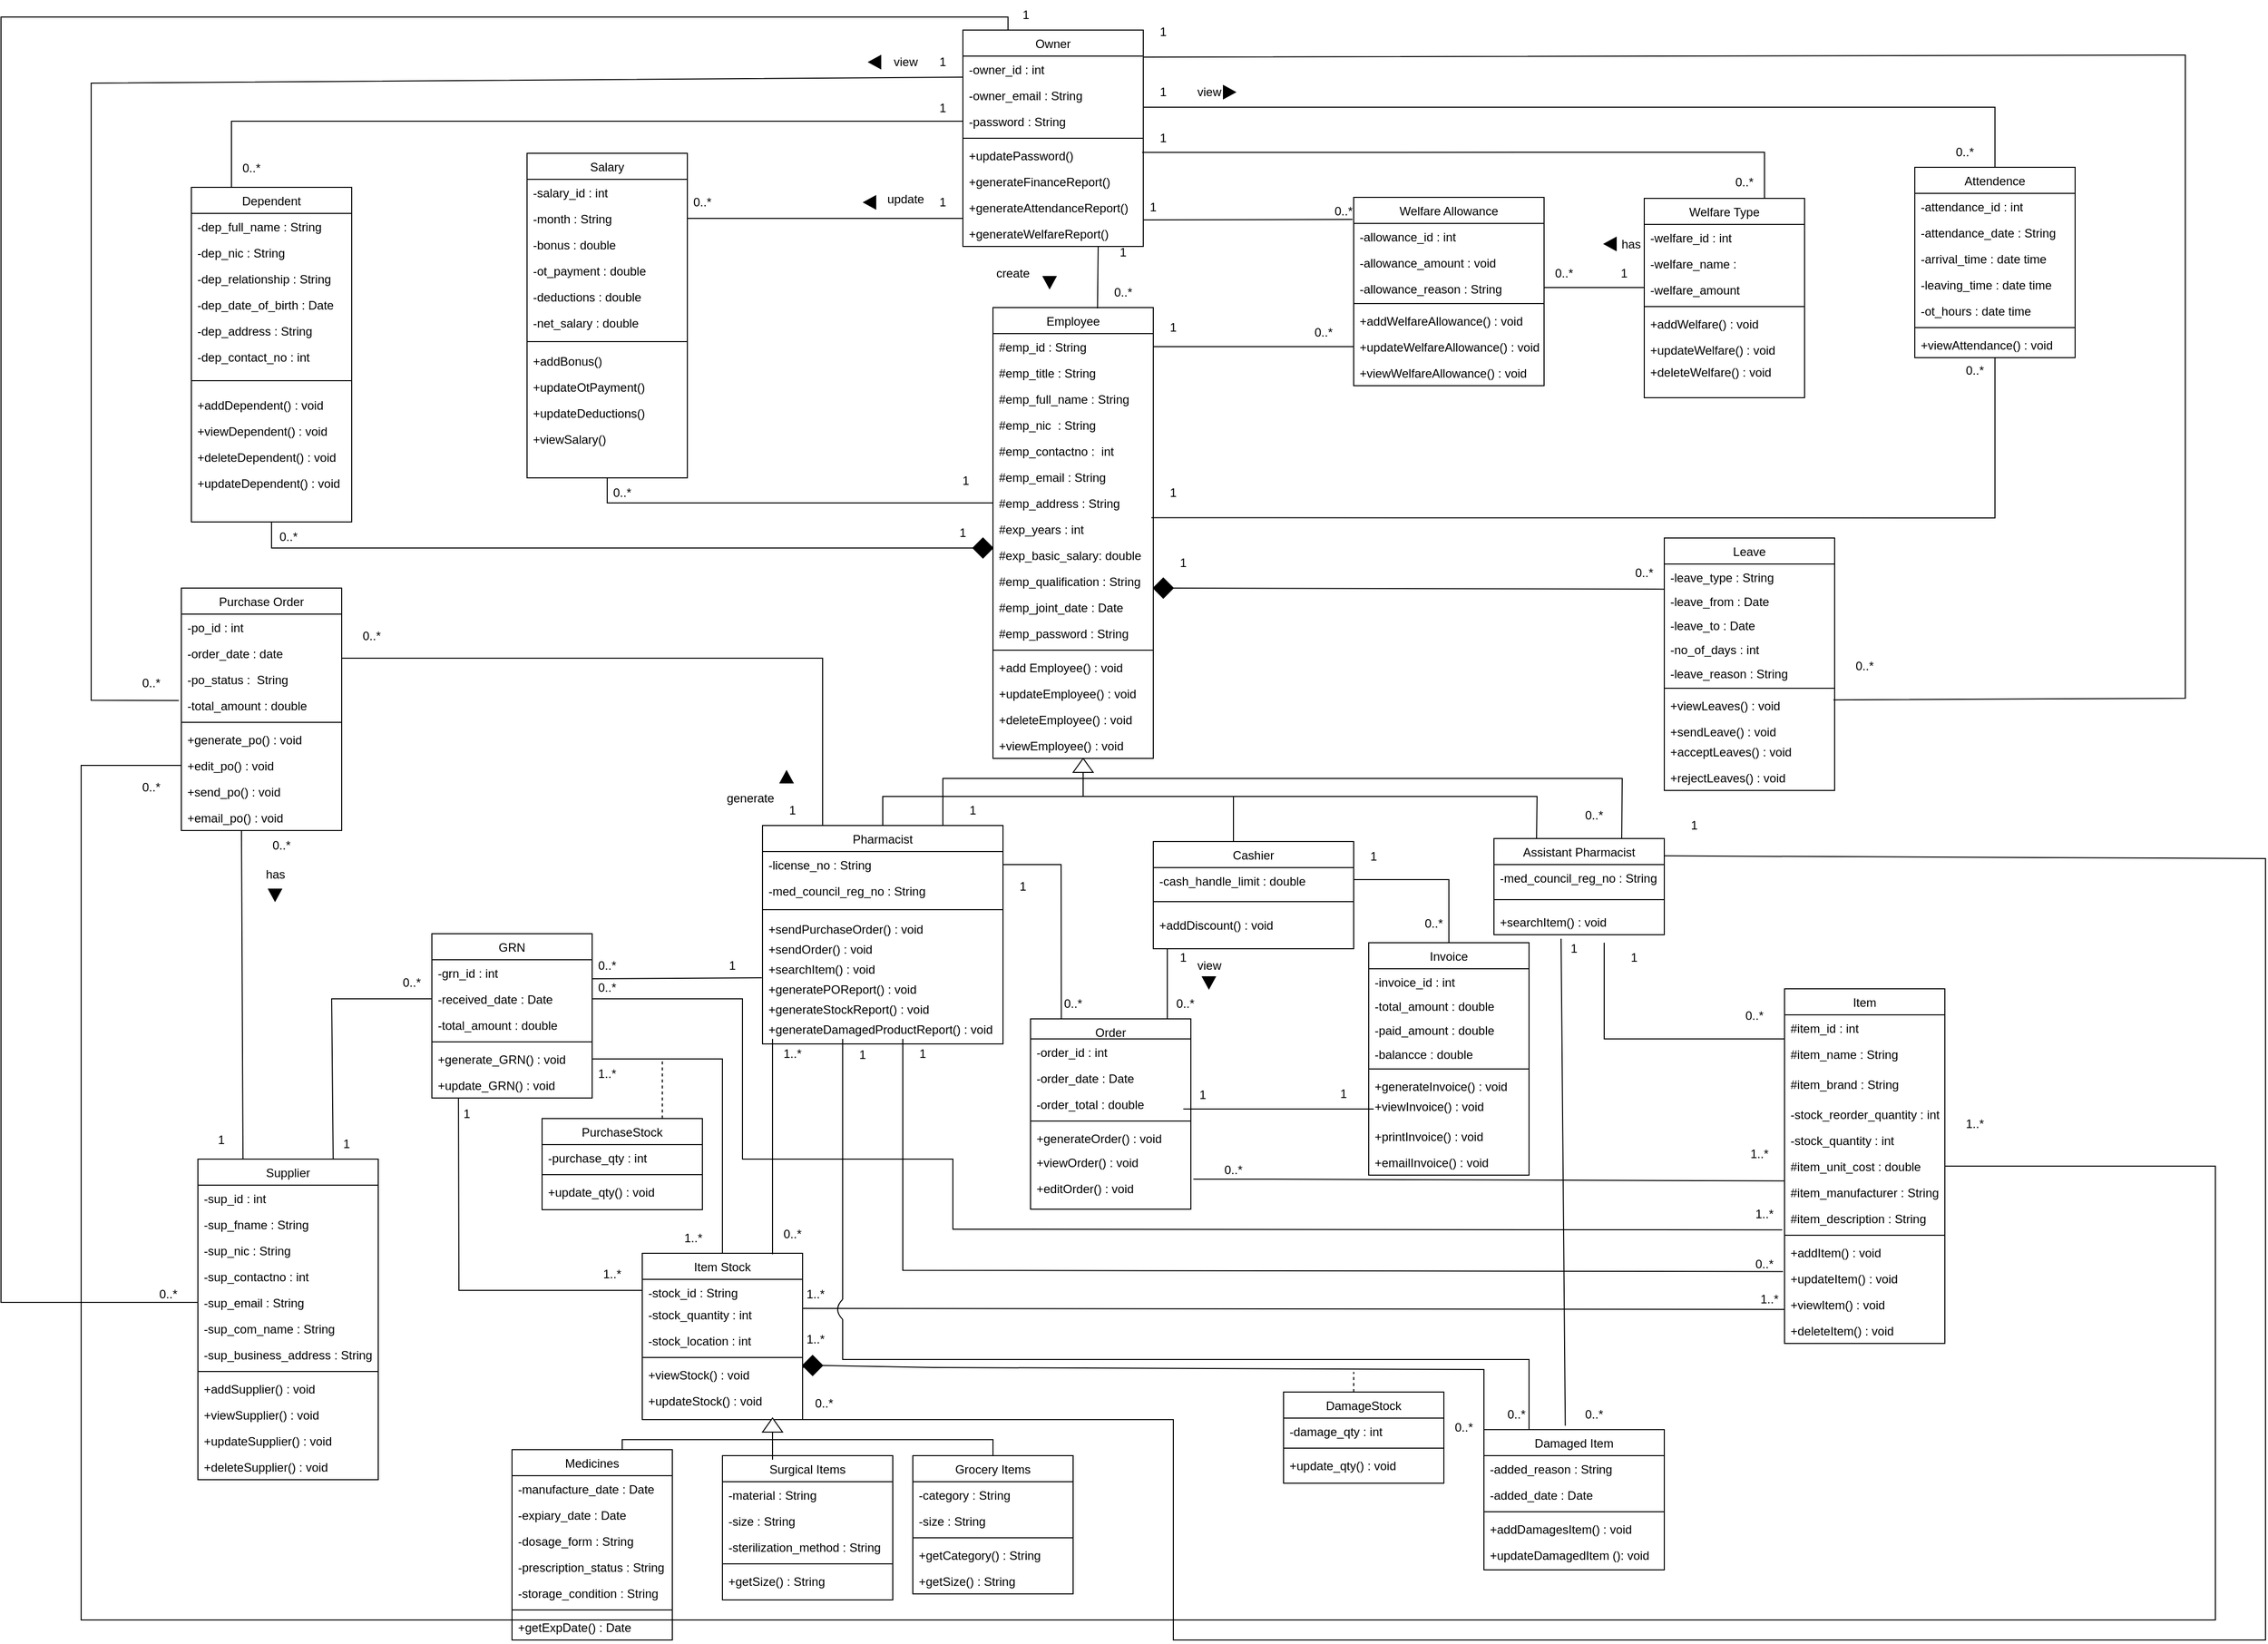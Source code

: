 <mxfile version="21.3.6" type="device">
  <diagram id="C5RBs43oDa-KdzZeNtuy" name="Page-1">
    <mxGraphModel dx="2333" dy="1273" grid="1" gridSize="10" guides="1" tooltips="1" connect="1" arrows="1" fold="1" page="1" pageScale="1" pageWidth="1169" pageHeight="1654" math="0" shadow="0">
      <root>
        <mxCell id="WIyWlLk6GJQsqaUBKTNV-0" />
        <mxCell id="WIyWlLk6GJQsqaUBKTNV-1" parent="WIyWlLk6GJQsqaUBKTNV-0" />
        <mxCell id="zkfFHV4jXpPFQw0GAbJ--6" value="Cashier" style="swimlane;fontStyle=0;align=center;verticalAlign=top;childLayout=stackLayout;horizontal=1;startSize=26;horizontalStack=0;resizeParent=1;resizeLast=0;collapsible=1;marginBottom=0;rounded=0;shadow=0;strokeWidth=1;" parent="WIyWlLk6GJQsqaUBKTNV-1" vertex="1">
          <mxGeometry x="1210" y="843" width="200" height="107" as="geometry">
            <mxRectangle x="130" y="380" width="160" height="26" as="alternateBounds" />
          </mxGeometry>
        </mxCell>
        <mxCell id="DHm2731BqOQ9lmg-EfMQ-91" value="-cash_handle_limit : double" style="text;align=left;verticalAlign=top;spacingLeft=4;spacingRight=4;overflow=hidden;rotatable=0;points=[[0,0.5],[1,0.5]];portConstraint=eastwest;" parent="zkfFHV4jXpPFQw0GAbJ--6" vertex="1">
          <mxGeometry y="26" width="200" height="24" as="geometry" />
        </mxCell>
        <mxCell id="zkfFHV4jXpPFQw0GAbJ--9" value="" style="line;html=1;strokeWidth=1;align=left;verticalAlign=middle;spacingTop=-1;spacingLeft=3;spacingRight=3;rotatable=0;labelPosition=right;points=[];portConstraint=eastwest;" parent="zkfFHV4jXpPFQw0GAbJ--6" vertex="1">
          <mxGeometry y="50" width="200" height="20" as="geometry" />
        </mxCell>
        <mxCell id="NmzQjv2cvwyXES60BVh4-14" value="+addDiscount() : void" style="text;align=left;verticalAlign=top;spacingLeft=4;spacingRight=4;overflow=hidden;rotatable=0;points=[[0,0.5],[1,0.5]];portConstraint=eastwest;" parent="zkfFHV4jXpPFQw0GAbJ--6" vertex="1">
          <mxGeometry y="70" width="200" height="26" as="geometry" />
        </mxCell>
        <mxCell id="zkfFHV4jXpPFQw0GAbJ--13" value="Pharmacist" style="swimlane;fontStyle=0;align=center;verticalAlign=top;childLayout=stackLayout;horizontal=1;startSize=26;horizontalStack=0;resizeParent=1;resizeLast=0;collapsible=1;marginBottom=0;rounded=0;shadow=0;strokeWidth=1;" parent="WIyWlLk6GJQsqaUBKTNV-1" vertex="1">
          <mxGeometry x="820" y="827" width="240" height="218" as="geometry">
            <mxRectangle x="340" y="380" width="170" height="26" as="alternateBounds" />
          </mxGeometry>
        </mxCell>
        <mxCell id="V-w5FcIoVg19yLvyinRI-0" value="-license_no : String" style="text;align=left;verticalAlign=top;spacingLeft=4;spacingRight=4;overflow=hidden;rotatable=0;points=[[0,0.5],[1,0.5]];portConstraint=eastwest;" parent="zkfFHV4jXpPFQw0GAbJ--13" vertex="1">
          <mxGeometry y="26" width="240" height="26" as="geometry" />
        </mxCell>
        <mxCell id="NmzQjv2cvwyXES60BVh4-24" value="-med_council_reg_no : String" style="text;align=left;verticalAlign=top;spacingLeft=4;spacingRight=4;overflow=hidden;rotatable=0;points=[[0,0.5],[1,0.5]];portConstraint=eastwest;" parent="zkfFHV4jXpPFQw0GAbJ--13" vertex="1">
          <mxGeometry y="52" width="240" height="26" as="geometry" />
        </mxCell>
        <mxCell id="zkfFHV4jXpPFQw0GAbJ--15" value="" style="line;html=1;strokeWidth=1;align=left;verticalAlign=middle;spacingTop=-1;spacingLeft=3;spacingRight=3;rotatable=0;labelPosition=right;points=[];portConstraint=eastwest;" parent="zkfFHV4jXpPFQw0GAbJ--13" vertex="1">
          <mxGeometry y="78" width="240" height="12" as="geometry" />
        </mxCell>
        <mxCell id="DHm2731BqOQ9lmg-EfMQ-24" value="+sendPurchaseOrder() : void" style="text;align=left;verticalAlign=top;spacingLeft=4;spacingRight=4;overflow=hidden;rotatable=0;points=[[0,0.5],[1,0.5]];portConstraint=eastwest;" parent="zkfFHV4jXpPFQw0GAbJ--13" vertex="1">
          <mxGeometry y="90" width="240" height="20" as="geometry" />
        </mxCell>
        <mxCell id="Y7XhZ-1hkfrhtsOZodYp-23" value="+sendOrder() : void" style="text;align=left;verticalAlign=top;spacingLeft=4;spacingRight=4;overflow=hidden;rotatable=0;points=[[0,0.5],[1,0.5]];portConstraint=eastwest;" parent="zkfFHV4jXpPFQw0GAbJ--13" vertex="1">
          <mxGeometry y="110" width="240" height="20" as="geometry" />
        </mxCell>
        <mxCell id="DHm2731BqOQ9lmg-EfMQ-41" value="+searchItem() : void" style="text;align=left;verticalAlign=top;spacingLeft=4;spacingRight=4;overflow=hidden;rotatable=0;points=[[0,0.5],[1,0.5]];portConstraint=eastwest;" parent="zkfFHV4jXpPFQw0GAbJ--13" vertex="1">
          <mxGeometry y="130" width="240" height="20" as="geometry" />
        </mxCell>
        <mxCell id="DHm2731BqOQ9lmg-EfMQ-37" value="+generatePOReport() : void" style="text;align=left;verticalAlign=top;spacingLeft=4;spacingRight=4;overflow=hidden;rotatable=0;points=[[0,0.5],[1,0.5]];portConstraint=eastwest;" parent="zkfFHV4jXpPFQw0GAbJ--13" vertex="1">
          <mxGeometry y="150" width="240" height="20" as="geometry" />
        </mxCell>
        <mxCell id="DHm2731BqOQ9lmg-EfMQ-38" value="+generateStockReport() : void" style="text;align=left;verticalAlign=top;spacingLeft=4;spacingRight=4;overflow=hidden;rotatable=0;points=[[0,0.5],[1,0.5]];portConstraint=eastwest;" parent="zkfFHV4jXpPFQw0GAbJ--13" vertex="1">
          <mxGeometry y="170" width="240" height="20" as="geometry" />
        </mxCell>
        <mxCell id="DHm2731BqOQ9lmg-EfMQ-39" value="+generateDamagedProductReport() : void" style="text;align=left;verticalAlign=top;spacingLeft=4;spacingRight=4;overflow=hidden;rotatable=0;points=[[0,0.5],[1,0.5]];portConstraint=eastwest;" parent="zkfFHV4jXpPFQw0GAbJ--13" vertex="1">
          <mxGeometry y="190" width="240" height="20" as="geometry" />
        </mxCell>
        <mxCell id="zkfFHV4jXpPFQw0GAbJ--17" value="Salary" style="swimlane;fontStyle=0;align=center;verticalAlign=top;childLayout=stackLayout;horizontal=1;startSize=26;horizontalStack=0;resizeParent=1;resizeLast=0;collapsible=1;marginBottom=0;rounded=0;shadow=0;strokeWidth=1;" parent="WIyWlLk6GJQsqaUBKTNV-1" vertex="1">
          <mxGeometry x="585" y="156" width="160" height="324" as="geometry">
            <mxRectangle x="550" y="140" width="160" height="26" as="alternateBounds" />
          </mxGeometry>
        </mxCell>
        <mxCell id="zkfFHV4jXpPFQw0GAbJ--18" value="-salary_id : int" style="text;align=left;verticalAlign=top;spacingLeft=4;spacingRight=4;overflow=hidden;rotatable=0;points=[[0,0.5],[1,0.5]];portConstraint=eastwest;" parent="zkfFHV4jXpPFQw0GAbJ--17" vertex="1">
          <mxGeometry y="26" width="160" height="26" as="geometry" />
        </mxCell>
        <mxCell id="zkfFHV4jXpPFQw0GAbJ--19" value="-month : String" style="text;align=left;verticalAlign=top;spacingLeft=4;spacingRight=4;overflow=hidden;rotatable=0;points=[[0,0.5],[1,0.5]];portConstraint=eastwest;rounded=0;shadow=0;html=0;" parent="zkfFHV4jXpPFQw0GAbJ--17" vertex="1">
          <mxGeometry y="52" width="160" height="26" as="geometry" />
        </mxCell>
        <mxCell id="zkfFHV4jXpPFQw0GAbJ--20" value="-bonus : double" style="text;align=left;verticalAlign=top;spacingLeft=4;spacingRight=4;overflow=hidden;rotatable=0;points=[[0,0.5],[1,0.5]];portConstraint=eastwest;rounded=0;shadow=0;html=0;" parent="zkfFHV4jXpPFQw0GAbJ--17" vertex="1">
          <mxGeometry y="78" width="160" height="26" as="geometry" />
        </mxCell>
        <mxCell id="zkfFHV4jXpPFQw0GAbJ--21" value="-ot_payment : double" style="text;align=left;verticalAlign=top;spacingLeft=4;spacingRight=4;overflow=hidden;rotatable=0;points=[[0,0.5],[1,0.5]];portConstraint=eastwest;rounded=0;shadow=0;html=0;" parent="zkfFHV4jXpPFQw0GAbJ--17" vertex="1">
          <mxGeometry y="104" width="160" height="26" as="geometry" />
        </mxCell>
        <mxCell id="zkfFHV4jXpPFQw0GAbJ--22" value="-deductions : double" style="text;align=left;verticalAlign=top;spacingLeft=4;spacingRight=4;overflow=hidden;rotatable=0;points=[[0,0.5],[1,0.5]];portConstraint=eastwest;rounded=0;shadow=0;html=0;" parent="zkfFHV4jXpPFQw0GAbJ--17" vertex="1">
          <mxGeometry y="130" width="160" height="26" as="geometry" />
        </mxCell>
        <mxCell id="0XEMYTokKtasCyG1hGpm-25" value="-net_salary : double" style="text;align=left;verticalAlign=top;spacingLeft=4;spacingRight=4;overflow=hidden;rotatable=0;points=[[0,0.5],[1,0.5]];portConstraint=eastwest;rounded=0;shadow=0;html=0;" parent="zkfFHV4jXpPFQw0GAbJ--17" vertex="1">
          <mxGeometry y="156" width="160" height="26" as="geometry" />
        </mxCell>
        <mxCell id="zkfFHV4jXpPFQw0GAbJ--23" value="" style="line;html=1;strokeWidth=1;align=left;verticalAlign=middle;spacingTop=-1;spacingLeft=3;spacingRight=3;rotatable=0;labelPosition=right;points=[];portConstraint=eastwest;" parent="zkfFHV4jXpPFQw0GAbJ--17" vertex="1">
          <mxGeometry y="182" width="160" height="12" as="geometry" />
        </mxCell>
        <mxCell id="zkfFHV4jXpPFQw0GAbJ--25" value="+addBonus()" style="text;align=left;verticalAlign=top;spacingLeft=4;spacingRight=4;overflow=hidden;rotatable=0;points=[[0,0.5],[1,0.5]];portConstraint=eastwest;" parent="zkfFHV4jXpPFQw0GAbJ--17" vertex="1">
          <mxGeometry y="194" width="160" height="26" as="geometry" />
        </mxCell>
        <mxCell id="0XEMYTokKtasCyG1hGpm-28" value="+updateOtPayment()" style="text;align=left;verticalAlign=top;spacingLeft=4;spacingRight=4;overflow=hidden;rotatable=0;points=[[0,0.5],[1,0.5]];portConstraint=eastwest;" parent="zkfFHV4jXpPFQw0GAbJ--17" vertex="1">
          <mxGeometry y="220" width="160" height="26" as="geometry" />
        </mxCell>
        <mxCell id="0XEMYTokKtasCyG1hGpm-27" value="+updateDeductions()" style="text;align=left;verticalAlign=top;spacingLeft=4;spacingRight=4;overflow=hidden;rotatable=0;points=[[0,0.5],[1,0.5]];portConstraint=eastwest;" parent="zkfFHV4jXpPFQw0GAbJ--17" vertex="1">
          <mxGeometry y="246" width="160" height="26" as="geometry" />
        </mxCell>
        <mxCell id="0XEMYTokKtasCyG1hGpm-31" value="+viewSalary()" style="text;align=left;verticalAlign=top;spacingLeft=4;spacingRight=4;overflow=hidden;rotatable=0;points=[[0,0.5],[1,0.5]];portConstraint=eastwest;" parent="zkfFHV4jXpPFQw0GAbJ--17" vertex="1">
          <mxGeometry y="272" width="160" height="26" as="geometry" />
        </mxCell>
        <mxCell id="asTOQeA3L6L-HZxCWXtd-0" value="Assistant Pharmacist" style="swimlane;fontStyle=0;align=center;verticalAlign=top;childLayout=stackLayout;horizontal=1;startSize=26;horizontalStack=0;resizeParent=1;resizeLast=0;collapsible=1;marginBottom=0;rounded=0;shadow=0;strokeWidth=1;" parent="WIyWlLk6GJQsqaUBKTNV-1" vertex="1">
          <mxGeometry x="1550" y="840" width="170" height="96" as="geometry">
            <mxRectangle x="340" y="380" width="170" height="26" as="alternateBounds" />
          </mxGeometry>
        </mxCell>
        <mxCell id="NmzQjv2cvwyXES60BVh4-23" value="-med_council_reg_no : String" style="text;align=left;verticalAlign=top;spacingLeft=4;spacingRight=4;overflow=hidden;rotatable=0;points=[[0,0.5],[1,0.5]];portConstraint=eastwest;" parent="asTOQeA3L6L-HZxCWXtd-0" vertex="1">
          <mxGeometry y="26" width="170" height="26" as="geometry" />
        </mxCell>
        <mxCell id="asTOQeA3L6L-HZxCWXtd-2" value="" style="line;html=1;strokeWidth=1;align=left;verticalAlign=middle;spacingTop=-1;spacingLeft=3;spacingRight=3;rotatable=0;labelPosition=right;points=[];portConstraint=eastwest;" parent="asTOQeA3L6L-HZxCWXtd-0" vertex="1">
          <mxGeometry y="52" width="170" height="18" as="geometry" />
        </mxCell>
        <mxCell id="DHm2731BqOQ9lmg-EfMQ-40" value="+searchItem() : void" style="text;align=left;verticalAlign=top;spacingLeft=4;spacingRight=4;overflow=hidden;rotatable=0;points=[[0,0.5],[1,0.5]];portConstraint=eastwest;" parent="asTOQeA3L6L-HZxCWXtd-0" vertex="1">
          <mxGeometry y="70" width="170" height="26" as="geometry" />
        </mxCell>
        <mxCell id="asTOQeA3L6L-HZxCWXtd-3" value="Item Stock" style="swimlane;fontStyle=0;align=center;verticalAlign=top;childLayout=stackLayout;horizontal=1;startSize=26;horizontalStack=0;resizeParent=1;resizeLast=0;collapsible=1;marginBottom=0;rounded=0;shadow=0;strokeWidth=1;" parent="WIyWlLk6GJQsqaUBKTNV-1" vertex="1">
          <mxGeometry x="700" y="1254" width="160" height="166" as="geometry">
            <mxRectangle x="550" y="140" width="160" height="26" as="alternateBounds" />
          </mxGeometry>
        </mxCell>
        <mxCell id="asTOQeA3L6L-HZxCWXtd-4" value="-stock_id : String" style="text;align=left;verticalAlign=top;spacingLeft=4;spacingRight=4;overflow=hidden;rotatable=0;points=[[0,0.5],[1,0.5]];portConstraint=eastwest;" parent="asTOQeA3L6L-HZxCWXtd-3" vertex="1">
          <mxGeometry y="26" width="160" height="22" as="geometry" />
        </mxCell>
        <mxCell id="LALlxc3EkD5kHrp90ZOf-8" value="-stock_quantity : int" style="text;align=left;verticalAlign=top;spacingLeft=4;spacingRight=4;overflow=hidden;rotatable=0;points=[[0,0.5],[1,0.5]];portConstraint=eastwest;rounded=0;shadow=0;html=0;" vertex="1" parent="asTOQeA3L6L-HZxCWXtd-3">
          <mxGeometry y="48" width="160" height="26" as="geometry" />
        </mxCell>
        <mxCell id="DHm2731BqOQ9lmg-EfMQ-17" value="-stock_location : int" style="text;align=left;verticalAlign=top;spacingLeft=4;spacingRight=4;overflow=hidden;rotatable=0;points=[[0,0.5],[1,0.5]];portConstraint=eastwest;rounded=0;shadow=0;html=0;" parent="asTOQeA3L6L-HZxCWXtd-3" vertex="1">
          <mxGeometry y="74" width="160" height="26" as="geometry" />
        </mxCell>
        <mxCell id="asTOQeA3L6L-HZxCWXtd-9" value="" style="line;html=1;strokeWidth=1;align=left;verticalAlign=middle;spacingTop=-1;spacingLeft=3;spacingRight=3;rotatable=0;labelPosition=right;points=[];portConstraint=eastwest;" parent="asTOQeA3L6L-HZxCWXtd-3" vertex="1">
          <mxGeometry y="100" width="160" height="8" as="geometry" />
        </mxCell>
        <mxCell id="asTOQeA3L6L-HZxCWXtd-10" value="+viewStock() : void" style="text;align=left;verticalAlign=top;spacingLeft=4;spacingRight=4;overflow=hidden;rotatable=0;points=[[0,0.5],[1,0.5]];portConstraint=eastwest;" parent="asTOQeA3L6L-HZxCWXtd-3" vertex="1">
          <mxGeometry y="108" width="160" height="26" as="geometry" />
        </mxCell>
        <mxCell id="DHm2731BqOQ9lmg-EfMQ-2" value="+updateStock() : void" style="text;align=left;verticalAlign=top;spacingLeft=4;spacingRight=4;overflow=hidden;rotatable=0;points=[[0,0.5],[1,0.5]];portConstraint=eastwest;" parent="asTOQeA3L6L-HZxCWXtd-3" vertex="1">
          <mxGeometry y="134" width="160" height="26" as="geometry" />
        </mxCell>
        <mxCell id="asTOQeA3L6L-HZxCWXtd-12" value="Order" style="swimlane;fontStyle=0;align=center;verticalAlign=top;childLayout=stackLayout;horizontal=1;startSize=20;horizontalStack=0;resizeParent=1;resizeLast=0;collapsible=1;marginBottom=0;rounded=0;shadow=0;strokeWidth=1;" parent="WIyWlLk6GJQsqaUBKTNV-1" vertex="1">
          <mxGeometry x="1087.5" y="1020" width="160" height="190" as="geometry">
            <mxRectangle x="550" y="140" width="160" height="26" as="alternateBounds" />
          </mxGeometry>
        </mxCell>
        <mxCell id="asTOQeA3L6L-HZxCWXtd-13" value="-order_id : int" style="text;align=left;verticalAlign=top;spacingLeft=4;spacingRight=4;overflow=hidden;rotatable=0;points=[[0,0.5],[1,0.5]];portConstraint=eastwest;" parent="asTOQeA3L6L-HZxCWXtd-12" vertex="1">
          <mxGeometry y="20" width="160" height="26" as="geometry" />
        </mxCell>
        <mxCell id="asTOQeA3L6L-HZxCWXtd-14" value="-order_date : Date" style="text;align=left;verticalAlign=top;spacingLeft=4;spacingRight=4;overflow=hidden;rotatable=0;points=[[0,0.5],[1,0.5]];portConstraint=eastwest;rounded=0;shadow=0;html=0;" parent="asTOQeA3L6L-HZxCWXtd-12" vertex="1">
          <mxGeometry y="46" width="160" height="26" as="geometry" />
        </mxCell>
        <mxCell id="asTOQeA3L6L-HZxCWXtd-15" value="-order_total : double" style="text;align=left;verticalAlign=top;spacingLeft=4;spacingRight=4;overflow=hidden;rotatable=0;points=[[0,0.5],[1,0.5]];portConstraint=eastwest;rounded=0;shadow=0;html=0;" parent="asTOQeA3L6L-HZxCWXtd-12" vertex="1">
          <mxGeometry y="72" width="160" height="26" as="geometry" />
        </mxCell>
        <mxCell id="asTOQeA3L6L-HZxCWXtd-18" value="" style="line;html=1;strokeWidth=1;align=left;verticalAlign=middle;spacingTop=-1;spacingLeft=3;spacingRight=3;rotatable=0;labelPosition=right;points=[];portConstraint=eastwest;" parent="asTOQeA3L6L-HZxCWXtd-12" vertex="1">
          <mxGeometry y="98" width="160" height="8" as="geometry" />
        </mxCell>
        <mxCell id="asTOQeA3L6L-HZxCWXtd-19" value="+generateOrder() : void" style="text;align=left;verticalAlign=top;spacingLeft=4;spacingRight=4;overflow=hidden;rotatable=0;points=[[0,0.5],[1,0.5]];portConstraint=eastwest;" parent="asTOQeA3L6L-HZxCWXtd-12" vertex="1">
          <mxGeometry y="106" width="160" height="24" as="geometry" />
        </mxCell>
        <mxCell id="Y7XhZ-1hkfrhtsOZodYp-24" value="+viewOrder() : void" style="text;align=left;verticalAlign=top;spacingLeft=4;spacingRight=4;overflow=hidden;rotatable=0;points=[[0,0.5],[1,0.5]];portConstraint=eastwest;" parent="asTOQeA3L6L-HZxCWXtd-12" vertex="1">
          <mxGeometry y="130" width="160" height="26" as="geometry" />
        </mxCell>
        <mxCell id="asTOQeA3L6L-HZxCWXtd-20" value="+editOrder() : void" style="text;align=left;verticalAlign=top;spacingLeft=4;spacingRight=4;overflow=hidden;rotatable=0;points=[[0,0.5],[1,0.5]];portConstraint=eastwest;" parent="asTOQeA3L6L-HZxCWXtd-12" vertex="1">
          <mxGeometry y="156" width="160" height="26" as="geometry" />
        </mxCell>
        <mxCell id="asTOQeA3L6L-HZxCWXtd-21" value="Welfare Allowance" style="swimlane;fontStyle=0;align=center;verticalAlign=top;childLayout=stackLayout;horizontal=1;startSize=26;horizontalStack=0;resizeParent=1;resizeLast=0;collapsible=1;marginBottom=0;rounded=0;shadow=0;strokeWidth=1;" parent="WIyWlLk6GJQsqaUBKTNV-1" vertex="1">
          <mxGeometry x="1410" y="200" width="190" height="188" as="geometry">
            <mxRectangle x="550" y="140" width="160" height="26" as="alternateBounds" />
          </mxGeometry>
        </mxCell>
        <mxCell id="asTOQeA3L6L-HZxCWXtd-22" value="-allowance_id : int " style="text;align=left;verticalAlign=top;spacingLeft=4;spacingRight=4;overflow=hidden;rotatable=0;points=[[0,0.5],[1,0.5]];portConstraint=eastwest;" parent="asTOQeA3L6L-HZxCWXtd-21" vertex="1">
          <mxGeometry y="26" width="190" height="26" as="geometry" />
        </mxCell>
        <mxCell id="asTOQeA3L6L-HZxCWXtd-23" value="-allowance_amount : void" style="text;align=left;verticalAlign=top;spacingLeft=4;spacingRight=4;overflow=hidden;rotatable=0;points=[[0,0.5],[1,0.5]];portConstraint=eastwest;rounded=0;shadow=0;html=0;" parent="asTOQeA3L6L-HZxCWXtd-21" vertex="1">
          <mxGeometry y="52" width="190" height="26" as="geometry" />
        </mxCell>
        <mxCell id="asTOQeA3L6L-HZxCWXtd-24" value="-allowance_reason : String" style="text;align=left;verticalAlign=top;spacingLeft=4;spacingRight=4;overflow=hidden;rotatable=0;points=[[0,0.5],[1,0.5]];portConstraint=eastwest;rounded=0;shadow=0;html=0;" parent="asTOQeA3L6L-HZxCWXtd-21" vertex="1">
          <mxGeometry y="78" width="190" height="24" as="geometry" />
        </mxCell>
        <mxCell id="asTOQeA3L6L-HZxCWXtd-27" value="" style="line;html=1;strokeWidth=1;align=left;verticalAlign=middle;spacingTop=-1;spacingLeft=3;spacingRight=3;rotatable=0;labelPosition=right;points=[];portConstraint=eastwest;" parent="asTOQeA3L6L-HZxCWXtd-21" vertex="1">
          <mxGeometry y="102" width="190" height="8" as="geometry" />
        </mxCell>
        <mxCell id="asTOQeA3L6L-HZxCWXtd-28" value="+addWelfareAllowance() : void" style="text;align=left;verticalAlign=top;spacingLeft=4;spacingRight=4;overflow=hidden;rotatable=0;points=[[0,0.5],[1,0.5]];portConstraint=eastwest;" parent="asTOQeA3L6L-HZxCWXtd-21" vertex="1">
          <mxGeometry y="110" width="190" height="26" as="geometry" />
        </mxCell>
        <mxCell id="asTOQeA3L6L-HZxCWXtd-29" value="+updateWelfareAllowance() : void" style="text;align=left;verticalAlign=top;spacingLeft=4;spacingRight=4;overflow=hidden;rotatable=0;points=[[0,0.5],[1,0.5]];portConstraint=eastwest;" parent="asTOQeA3L6L-HZxCWXtd-21" vertex="1">
          <mxGeometry y="136" width="190" height="26" as="geometry" />
        </mxCell>
        <mxCell id="Y7XhZ-1hkfrhtsOZodYp-102" value="+viewWelfareAllowance() : void" style="text;align=left;verticalAlign=top;spacingLeft=4;spacingRight=4;overflow=hidden;rotatable=0;points=[[0,0.5],[1,0.5]];portConstraint=eastwest;" parent="asTOQeA3L6L-HZxCWXtd-21" vertex="1">
          <mxGeometry y="162" width="190" height="26" as="geometry" />
        </mxCell>
        <mxCell id="asTOQeA3L6L-HZxCWXtd-30" value="Purchase Order" style="swimlane;fontStyle=0;align=center;verticalAlign=top;childLayout=stackLayout;horizontal=1;startSize=26;horizontalStack=0;resizeParent=1;resizeLast=0;collapsible=1;marginBottom=0;rounded=0;shadow=0;strokeWidth=1;" parent="WIyWlLk6GJQsqaUBKTNV-1" vertex="1">
          <mxGeometry x="240" y="590" width="160" height="242" as="geometry">
            <mxRectangle x="550" y="140" width="160" height="26" as="alternateBounds" />
          </mxGeometry>
        </mxCell>
        <mxCell id="asTOQeA3L6L-HZxCWXtd-31" value="-po_id : int" style="text;align=left;verticalAlign=top;spacingLeft=4;spacingRight=4;overflow=hidden;rotatable=0;points=[[0,0.5],[1,0.5]];portConstraint=eastwest;" parent="asTOQeA3L6L-HZxCWXtd-30" vertex="1">
          <mxGeometry y="26" width="160" height="26" as="geometry" />
        </mxCell>
        <mxCell id="asTOQeA3L6L-HZxCWXtd-32" value="-order_date : date" style="text;align=left;verticalAlign=top;spacingLeft=4;spacingRight=4;overflow=hidden;rotatable=0;points=[[0,0.5],[1,0.5]];portConstraint=eastwest;rounded=0;shadow=0;html=0;" parent="asTOQeA3L6L-HZxCWXtd-30" vertex="1">
          <mxGeometry y="52" width="160" height="26" as="geometry" />
        </mxCell>
        <mxCell id="asTOQeA3L6L-HZxCWXtd-33" value="-po_status :  String" style="text;align=left;verticalAlign=top;spacingLeft=4;spacingRight=4;overflow=hidden;rotatable=0;points=[[0,0.5],[1,0.5]];portConstraint=eastwest;rounded=0;shadow=0;html=0;" parent="asTOQeA3L6L-HZxCWXtd-30" vertex="1">
          <mxGeometry y="78" width="160" height="26" as="geometry" />
        </mxCell>
        <mxCell id="asTOQeA3L6L-HZxCWXtd-34" value="-total_amount : double" style="text;align=left;verticalAlign=top;spacingLeft=4;spacingRight=4;overflow=hidden;rotatable=0;points=[[0,0.5],[1,0.5]];portConstraint=eastwest;rounded=0;shadow=0;html=0;" parent="asTOQeA3L6L-HZxCWXtd-30" vertex="1">
          <mxGeometry y="104" width="160" height="26" as="geometry" />
        </mxCell>
        <mxCell id="asTOQeA3L6L-HZxCWXtd-36" value="" style="line;html=1;strokeWidth=1;align=left;verticalAlign=middle;spacingTop=-1;spacingLeft=3;spacingRight=3;rotatable=0;labelPosition=right;points=[];portConstraint=eastwest;" parent="asTOQeA3L6L-HZxCWXtd-30" vertex="1">
          <mxGeometry y="130" width="160" height="8" as="geometry" />
        </mxCell>
        <mxCell id="asTOQeA3L6L-HZxCWXtd-37" value="+generate_po() : void" style="text;align=left;verticalAlign=top;spacingLeft=4;spacingRight=4;overflow=hidden;rotatable=0;points=[[0,0.5],[1,0.5]];portConstraint=eastwest;" parent="asTOQeA3L6L-HZxCWXtd-30" vertex="1">
          <mxGeometry y="138" width="160" height="26" as="geometry" />
        </mxCell>
        <mxCell id="asTOQeA3L6L-HZxCWXtd-38" value="+edit_po() : void" style="text;align=left;verticalAlign=top;spacingLeft=4;spacingRight=4;overflow=hidden;rotatable=0;points=[[0,0.5],[1,0.5]];portConstraint=eastwest;" parent="asTOQeA3L6L-HZxCWXtd-30" vertex="1">
          <mxGeometry y="164" width="160" height="26" as="geometry" />
        </mxCell>
        <mxCell id="8xzLiJekZ9Okb_m3SHTE-29" value="+send_po() : void" style="text;align=left;verticalAlign=top;spacingLeft=4;spacingRight=4;overflow=hidden;rotatable=0;points=[[0,0.5],[1,0.5]];portConstraint=eastwest;" parent="asTOQeA3L6L-HZxCWXtd-30" vertex="1">
          <mxGeometry y="190" width="160" height="26" as="geometry" />
        </mxCell>
        <mxCell id="8xzLiJekZ9Okb_m3SHTE-30" value="+email_po() : void" style="text;align=left;verticalAlign=top;spacingLeft=4;spacingRight=4;overflow=hidden;rotatable=0;points=[[0,0.5],[1,0.5]];portConstraint=eastwest;" parent="asTOQeA3L6L-HZxCWXtd-30" vertex="1">
          <mxGeometry y="216" width="160" height="26" as="geometry" />
        </mxCell>
        <mxCell id="asTOQeA3L6L-HZxCWXtd-39" value="GRN" style="swimlane;fontStyle=0;align=center;verticalAlign=top;childLayout=stackLayout;horizontal=1;startSize=26;horizontalStack=0;resizeParent=1;resizeLast=0;collapsible=1;marginBottom=0;rounded=0;shadow=0;strokeWidth=1;" parent="WIyWlLk6GJQsqaUBKTNV-1" vertex="1">
          <mxGeometry x="490" y="935" width="160" height="164" as="geometry">
            <mxRectangle x="550" y="140" width="160" height="26" as="alternateBounds" />
          </mxGeometry>
        </mxCell>
        <mxCell id="asTOQeA3L6L-HZxCWXtd-44" value="-grn_id : int" style="text;align=left;verticalAlign=top;spacingLeft=4;spacingRight=4;overflow=hidden;rotatable=0;points=[[0,0.5],[1,0.5]];portConstraint=eastwest;rounded=0;shadow=0;html=0;" parent="asTOQeA3L6L-HZxCWXtd-39" vertex="1">
          <mxGeometry y="26" width="160" height="26" as="geometry" />
        </mxCell>
        <mxCell id="8xzLiJekZ9Okb_m3SHTE-32" value="-received_date : Date" style="text;align=left;verticalAlign=top;spacingLeft=4;spacingRight=4;overflow=hidden;rotatable=0;points=[[0,0.5],[1,0.5]];portConstraint=eastwest;rounded=0;shadow=0;html=0;" parent="asTOQeA3L6L-HZxCWXtd-39" vertex="1">
          <mxGeometry y="52" width="160" height="26" as="geometry" />
        </mxCell>
        <mxCell id="8xzLiJekZ9Okb_m3SHTE-34" value="-total_amount : double" style="text;align=left;verticalAlign=top;spacingLeft=4;spacingRight=4;overflow=hidden;rotatable=0;points=[[0,0.5],[1,0.5]];portConstraint=eastwest;rounded=0;shadow=0;html=0;" parent="asTOQeA3L6L-HZxCWXtd-39" vertex="1">
          <mxGeometry y="78" width="160" height="26" as="geometry" />
        </mxCell>
        <mxCell id="asTOQeA3L6L-HZxCWXtd-45" value="" style="line;html=1;strokeWidth=1;align=left;verticalAlign=middle;spacingTop=-1;spacingLeft=3;spacingRight=3;rotatable=0;labelPosition=right;points=[];portConstraint=eastwest;" parent="asTOQeA3L6L-HZxCWXtd-39" vertex="1">
          <mxGeometry y="104" width="160" height="8" as="geometry" />
        </mxCell>
        <mxCell id="asTOQeA3L6L-HZxCWXtd-46" value="+generate_GRN() : void" style="text;align=left;verticalAlign=top;spacingLeft=4;spacingRight=4;overflow=hidden;rotatable=0;points=[[0,0.5],[1,0.5]];portConstraint=eastwest;" parent="asTOQeA3L6L-HZxCWXtd-39" vertex="1">
          <mxGeometry y="112" width="160" height="26" as="geometry" />
        </mxCell>
        <mxCell id="asTOQeA3L6L-HZxCWXtd-47" value="+update_GRN() : void" style="text;align=left;verticalAlign=top;spacingLeft=4;spacingRight=4;overflow=hidden;rotatable=0;points=[[0,0.5],[1,0.5]];portConstraint=eastwest;" parent="asTOQeA3L6L-HZxCWXtd-39" vertex="1">
          <mxGeometry y="138" width="160" height="26" as="geometry" />
        </mxCell>
        <mxCell id="asTOQeA3L6L-HZxCWXtd-48" value="Dependent" style="swimlane;fontStyle=0;align=center;verticalAlign=top;childLayout=stackLayout;horizontal=1;startSize=26;horizontalStack=0;resizeParent=1;resizeLast=0;collapsible=1;marginBottom=0;rounded=0;shadow=0;strokeWidth=1;" parent="WIyWlLk6GJQsqaUBKTNV-1" vertex="1">
          <mxGeometry x="250" y="190" width="160" height="334" as="geometry">
            <mxRectangle x="550" y="140" width="160" height="26" as="alternateBounds" />
          </mxGeometry>
        </mxCell>
        <mxCell id="asTOQeA3L6L-HZxCWXtd-50" value="-dep_full_name : String" style="text;align=left;verticalAlign=top;spacingLeft=4;spacingRight=4;overflow=hidden;rotatable=0;points=[[0,0.5],[1,0.5]];portConstraint=eastwest;rounded=0;shadow=0;html=0;" parent="asTOQeA3L6L-HZxCWXtd-48" vertex="1">
          <mxGeometry y="26" width="160" height="26" as="geometry" />
        </mxCell>
        <mxCell id="8xzLiJekZ9Okb_m3SHTE-46" value="-dep_nic : String" style="text;align=left;verticalAlign=top;spacingLeft=4;spacingRight=4;overflow=hidden;rotatable=0;points=[[0,0.5],[1,0.5]];portConstraint=eastwest;rounded=0;shadow=0;html=0;" parent="asTOQeA3L6L-HZxCWXtd-48" vertex="1">
          <mxGeometry y="52" width="160" height="26" as="geometry" />
        </mxCell>
        <mxCell id="asTOQeA3L6L-HZxCWXtd-51" value="-dep_relationship : String" style="text;align=left;verticalAlign=top;spacingLeft=4;spacingRight=4;overflow=hidden;rotatable=0;points=[[0,0.5],[1,0.5]];portConstraint=eastwest;rounded=0;shadow=0;html=0;" parent="asTOQeA3L6L-HZxCWXtd-48" vertex="1">
          <mxGeometry y="78" width="160" height="26" as="geometry" />
        </mxCell>
        <mxCell id="asTOQeA3L6L-HZxCWXtd-52" value="-dep_date_of_birth : Date" style="text;align=left;verticalAlign=top;spacingLeft=4;spacingRight=4;overflow=hidden;rotatable=0;points=[[0,0.5],[1,0.5]];portConstraint=eastwest;rounded=0;shadow=0;html=0;" parent="asTOQeA3L6L-HZxCWXtd-48" vertex="1">
          <mxGeometry y="104" width="160" height="26" as="geometry" />
        </mxCell>
        <mxCell id="8xzLiJekZ9Okb_m3SHTE-26" value="-dep_address : String" style="text;align=left;verticalAlign=top;spacingLeft=4;spacingRight=4;overflow=hidden;rotatable=0;points=[[0,0.5],[1,0.5]];portConstraint=eastwest;rounded=0;shadow=0;html=0;" parent="asTOQeA3L6L-HZxCWXtd-48" vertex="1">
          <mxGeometry y="130" width="160" height="26" as="geometry" />
        </mxCell>
        <mxCell id="8xzLiJekZ9Okb_m3SHTE-27" value="-dep_contact_no : int" style="text;align=left;verticalAlign=top;spacingLeft=4;spacingRight=4;overflow=hidden;rotatable=0;points=[[0,0.5],[1,0.5]];portConstraint=eastwest;rounded=0;shadow=0;html=0;" parent="asTOQeA3L6L-HZxCWXtd-48" vertex="1">
          <mxGeometry y="156" width="160" height="26" as="geometry" />
        </mxCell>
        <mxCell id="asTOQeA3L6L-HZxCWXtd-54" value="" style="line;html=1;strokeWidth=1;align=left;verticalAlign=middle;spacingTop=-1;spacingLeft=3;spacingRight=3;rotatable=0;labelPosition=right;points=[];portConstraint=eastwest;" parent="asTOQeA3L6L-HZxCWXtd-48" vertex="1">
          <mxGeometry y="182" width="160" height="22" as="geometry" />
        </mxCell>
        <mxCell id="asTOQeA3L6L-HZxCWXtd-55" value="+addDependent() : void" style="text;align=left;verticalAlign=top;spacingLeft=4;spacingRight=4;overflow=hidden;rotatable=0;points=[[0,0.5],[1,0.5]];portConstraint=eastwest;" parent="asTOQeA3L6L-HZxCWXtd-48" vertex="1">
          <mxGeometry y="204" width="160" height="26" as="geometry" />
        </mxCell>
        <mxCell id="IVUWokAU2NleI1sIi5ff-0" value="+viewDependent() : void" style="text;align=left;verticalAlign=top;spacingLeft=4;spacingRight=4;overflow=hidden;rotatable=0;points=[[0,0.5],[1,0.5]];portConstraint=eastwest;" parent="asTOQeA3L6L-HZxCWXtd-48" vertex="1">
          <mxGeometry y="230" width="160" height="26" as="geometry" />
        </mxCell>
        <mxCell id="asTOQeA3L6L-HZxCWXtd-56" value="+deleteDependent() : void" style="text;align=left;verticalAlign=top;spacingLeft=4;spacingRight=4;overflow=hidden;rotatable=0;points=[[0,0.5],[1,0.5]];portConstraint=eastwest;" parent="asTOQeA3L6L-HZxCWXtd-48" vertex="1">
          <mxGeometry y="256" width="160" height="26" as="geometry" />
        </mxCell>
        <mxCell id="8xzLiJekZ9Okb_m3SHTE-13" value="+updateDependent() : void" style="text;align=left;verticalAlign=top;spacingLeft=4;spacingRight=4;overflow=hidden;rotatable=0;points=[[0,0.5],[1,0.5]];portConstraint=eastwest;" parent="asTOQeA3L6L-HZxCWXtd-48" vertex="1">
          <mxGeometry y="282" width="160" height="26" as="geometry" />
        </mxCell>
        <mxCell id="asTOQeA3L6L-HZxCWXtd-57" value="Supplier" style="swimlane;fontStyle=0;align=center;verticalAlign=top;childLayout=stackLayout;horizontal=1;startSize=26;horizontalStack=0;resizeParent=1;resizeLast=0;collapsible=1;marginBottom=0;rounded=0;shadow=0;strokeWidth=1;" parent="WIyWlLk6GJQsqaUBKTNV-1" vertex="1">
          <mxGeometry x="256.5" y="1160" width="180" height="320" as="geometry">
            <mxRectangle x="550" y="140" width="160" height="26" as="alternateBounds" />
          </mxGeometry>
        </mxCell>
        <mxCell id="asTOQeA3L6L-HZxCWXtd-58" value="-sup_id : int" style="text;align=left;verticalAlign=top;spacingLeft=4;spacingRight=4;overflow=hidden;rotatable=0;points=[[0,0.5],[1,0.5]];portConstraint=eastwest;" parent="asTOQeA3L6L-HZxCWXtd-57" vertex="1">
          <mxGeometry y="26" width="180" height="26" as="geometry" />
        </mxCell>
        <mxCell id="asTOQeA3L6L-HZxCWXtd-59" value="-sup_fname : String&#xa;" style="text;align=left;verticalAlign=top;spacingLeft=4;spacingRight=4;overflow=hidden;rotatable=0;points=[[0,0.5],[1,0.5]];portConstraint=eastwest;rounded=0;shadow=0;html=0;" parent="asTOQeA3L6L-HZxCWXtd-57" vertex="1">
          <mxGeometry y="52" width="180" height="26" as="geometry" />
        </mxCell>
        <mxCell id="asTOQeA3L6L-HZxCWXtd-60" value="-sup_nic : String" style="text;align=left;verticalAlign=top;spacingLeft=4;spacingRight=4;overflow=hidden;rotatable=0;points=[[0,0.5],[1,0.5]];portConstraint=eastwest;rounded=0;shadow=0;html=0;" parent="asTOQeA3L6L-HZxCWXtd-57" vertex="1">
          <mxGeometry y="78" width="180" height="26" as="geometry" />
        </mxCell>
        <mxCell id="asTOQeA3L6L-HZxCWXtd-61" value="-sup_contactno : int" style="text;align=left;verticalAlign=top;spacingLeft=4;spacingRight=4;overflow=hidden;rotatable=0;points=[[0,0.5],[1,0.5]];portConstraint=eastwest;rounded=0;shadow=0;html=0;" parent="asTOQeA3L6L-HZxCWXtd-57" vertex="1">
          <mxGeometry y="104" width="180" height="26" as="geometry" />
        </mxCell>
        <mxCell id="asTOQeA3L6L-HZxCWXtd-62" value="-sup_email : String" style="text;align=left;verticalAlign=top;spacingLeft=4;spacingRight=4;overflow=hidden;rotatable=0;points=[[0,0.5],[1,0.5]];portConstraint=eastwest;rounded=0;shadow=0;html=0;" parent="asTOQeA3L6L-HZxCWXtd-57" vertex="1">
          <mxGeometry y="130" width="180" height="26" as="geometry" />
        </mxCell>
        <mxCell id="8xzLiJekZ9Okb_m3SHTE-70" value="-sup_com_name : String" style="text;align=left;verticalAlign=top;spacingLeft=4;spacingRight=4;overflow=hidden;rotatable=0;points=[[0,0.5],[1,0.5]];portConstraint=eastwest;rounded=0;shadow=0;html=0;" parent="asTOQeA3L6L-HZxCWXtd-57" vertex="1">
          <mxGeometry y="156" width="180" height="26" as="geometry" />
        </mxCell>
        <mxCell id="8xzLiJekZ9Okb_m3SHTE-69" value="-sup_business_address : String" style="text;align=left;verticalAlign=top;spacingLeft=4;spacingRight=4;overflow=hidden;rotatable=0;points=[[0,0.5],[1,0.5]];portConstraint=eastwest;rounded=0;shadow=0;html=0;" parent="asTOQeA3L6L-HZxCWXtd-57" vertex="1">
          <mxGeometry y="182" width="180" height="26" as="geometry" />
        </mxCell>
        <mxCell id="asTOQeA3L6L-HZxCWXtd-63" value="" style="line;html=1;strokeWidth=1;align=left;verticalAlign=middle;spacingTop=-1;spacingLeft=3;spacingRight=3;rotatable=0;labelPosition=right;points=[];portConstraint=eastwest;" parent="asTOQeA3L6L-HZxCWXtd-57" vertex="1">
          <mxGeometry y="208" width="180" height="8" as="geometry" />
        </mxCell>
        <mxCell id="asTOQeA3L6L-HZxCWXtd-64" value="+addSupplier() : void" style="text;align=left;verticalAlign=top;spacingLeft=4;spacingRight=4;overflow=hidden;rotatable=0;points=[[0,0.5],[1,0.5]];portConstraint=eastwest;" parent="asTOQeA3L6L-HZxCWXtd-57" vertex="1">
          <mxGeometry y="216" width="180" height="26" as="geometry" />
        </mxCell>
        <mxCell id="C9QmYLsMEKy1EWlyQRZ7-0" value="+viewSupplier() : void" style="text;align=left;verticalAlign=top;spacingLeft=4;spacingRight=4;overflow=hidden;rotatable=0;points=[[0,0.5],[1,0.5]];portConstraint=eastwest;" parent="asTOQeA3L6L-HZxCWXtd-57" vertex="1">
          <mxGeometry y="242" width="180" height="26" as="geometry" />
        </mxCell>
        <mxCell id="asTOQeA3L6L-HZxCWXtd-65" value="+updateSupplier() : void" style="text;align=left;verticalAlign=top;spacingLeft=4;spacingRight=4;overflow=hidden;rotatable=0;points=[[0,0.5],[1,0.5]];portConstraint=eastwest;" parent="asTOQeA3L6L-HZxCWXtd-57" vertex="1">
          <mxGeometry y="268" width="180" height="26" as="geometry" />
        </mxCell>
        <mxCell id="Y7XhZ-1hkfrhtsOZodYp-20" value="+deleteSupplier() : void" style="text;align=left;verticalAlign=top;spacingLeft=4;spacingRight=4;overflow=hidden;rotatable=0;points=[[0,0.5],[1,0.5]];portConstraint=eastwest;" parent="asTOQeA3L6L-HZxCWXtd-57" vertex="1">
          <mxGeometry y="294" width="180" height="26" as="geometry" />
        </mxCell>
        <mxCell id="asTOQeA3L6L-HZxCWXtd-66" value="Attendence" style="swimlane;fontStyle=0;align=center;verticalAlign=top;childLayout=stackLayout;horizontal=1;startSize=26;horizontalStack=0;resizeParent=1;resizeLast=0;collapsible=1;marginBottom=0;rounded=0;shadow=0;strokeWidth=1;" parent="WIyWlLk6GJQsqaUBKTNV-1" vertex="1">
          <mxGeometry x="1970" y="170" width="160" height="190" as="geometry">
            <mxRectangle x="550" y="140" width="160" height="26" as="alternateBounds" />
          </mxGeometry>
        </mxCell>
        <mxCell id="asTOQeA3L6L-HZxCWXtd-67" value="-attendance_id : int" style="text;align=left;verticalAlign=top;spacingLeft=4;spacingRight=4;overflow=hidden;rotatable=0;points=[[0,0.5],[1,0.5]];portConstraint=eastwest;" parent="asTOQeA3L6L-HZxCWXtd-66" vertex="1">
          <mxGeometry y="26" width="160" height="26" as="geometry" />
        </mxCell>
        <mxCell id="asTOQeA3L6L-HZxCWXtd-68" value="-attendance_date : String" style="text;align=left;verticalAlign=top;spacingLeft=4;spacingRight=4;overflow=hidden;rotatable=0;points=[[0,0.5],[1,0.5]];portConstraint=eastwest;rounded=0;shadow=0;html=0;" parent="asTOQeA3L6L-HZxCWXtd-66" vertex="1">
          <mxGeometry y="52" width="160" height="26" as="geometry" />
        </mxCell>
        <mxCell id="asTOQeA3L6L-HZxCWXtd-69" value="-arrival_time : date time" style="text;align=left;verticalAlign=top;spacingLeft=4;spacingRight=4;overflow=hidden;rotatable=0;points=[[0,0.5],[1,0.5]];portConstraint=eastwest;rounded=0;shadow=0;html=0;" parent="asTOQeA3L6L-HZxCWXtd-66" vertex="1">
          <mxGeometry y="78" width="160" height="26" as="geometry" />
        </mxCell>
        <mxCell id="asTOQeA3L6L-HZxCWXtd-70" value="-leaving_time : date time" style="text;align=left;verticalAlign=top;spacingLeft=4;spacingRight=4;overflow=hidden;rotatable=0;points=[[0,0.5],[1,0.5]];portConstraint=eastwest;rounded=0;shadow=0;html=0;" parent="asTOQeA3L6L-HZxCWXtd-66" vertex="1">
          <mxGeometry y="104" width="160" height="26" as="geometry" />
        </mxCell>
        <mxCell id="NmzQjv2cvwyXES60BVh4-25" value="-ot_hours : date time" style="text;align=left;verticalAlign=top;spacingLeft=4;spacingRight=4;overflow=hidden;rotatable=0;points=[[0,0.5],[1,0.5]];portConstraint=eastwest;rounded=0;shadow=0;html=0;" parent="asTOQeA3L6L-HZxCWXtd-66" vertex="1">
          <mxGeometry y="130" width="160" height="26" as="geometry" />
        </mxCell>
        <mxCell id="asTOQeA3L6L-HZxCWXtd-72" value="" style="line;html=1;strokeWidth=1;align=left;verticalAlign=middle;spacingTop=-1;spacingLeft=3;spacingRight=3;rotatable=0;labelPosition=right;points=[];portConstraint=eastwest;" parent="asTOQeA3L6L-HZxCWXtd-66" vertex="1">
          <mxGeometry y="156" width="160" height="8" as="geometry" />
        </mxCell>
        <mxCell id="asTOQeA3L6L-HZxCWXtd-74" value="+viewAttendance() : void" style="text;align=left;verticalAlign=top;spacingLeft=4;spacingRight=4;overflow=hidden;rotatable=0;points=[[0,0.5],[1,0.5]];portConstraint=eastwest;" parent="asTOQeA3L6L-HZxCWXtd-66" vertex="1">
          <mxGeometry y="164" width="160" height="26" as="geometry" />
        </mxCell>
        <mxCell id="fHdXNlVIwjLPROO5tmow-7" value="" style="rhombus;whiteSpace=wrap;html=1;fillColor=#000000;" parent="WIyWlLk6GJQsqaUBKTNV-1" vertex="1">
          <mxGeometry x="1030" y="540" width="20" height="20" as="geometry" />
        </mxCell>
        <mxCell id="fHdXNlVIwjLPROO5tmow-12" value="" style="endArrow=none;html=1;rounded=0;exitX=0;exitY=0.5;exitDx=0;exitDy=0;entryX=0.5;entryY=1;entryDx=0;entryDy=0;" parent="WIyWlLk6GJQsqaUBKTNV-1" source="fHdXNlVIwjLPROO5tmow-7" target="asTOQeA3L6L-HZxCWXtd-48" edge="1">
          <mxGeometry width="50" height="50" relative="1" as="geometry">
            <mxPoint x="750" y="480" as="sourcePoint" />
            <mxPoint x="328" y="460" as="targetPoint" />
            <Array as="points">
              <mxPoint x="330" y="550" />
            </Array>
          </mxGeometry>
        </mxCell>
        <mxCell id="fHdXNlVIwjLPROO5tmow-13" value="" style="endArrow=none;html=1;rounded=0;entryX=0;entryY=0.5;entryDx=0;entryDy=0;exitX=0.5;exitY=1;exitDx=0;exitDy=0;" parent="WIyWlLk6GJQsqaUBKTNV-1" source="zkfFHV4jXpPFQw0GAbJ--17" target="zkfFHV4jXpPFQw0GAbJ--3" edge="1">
          <mxGeometry width="50" height="50" relative="1" as="geometry">
            <mxPoint x="480" y="480" as="sourcePoint" />
            <mxPoint x="1030" y="510" as="targetPoint" />
            <Array as="points">
              <mxPoint x="665" y="505" />
            </Array>
          </mxGeometry>
        </mxCell>
        <mxCell id="fHdXNlVIwjLPROO5tmow-14" value="" style="endArrow=none;html=1;rounded=0;entryX=0;entryY=0.5;entryDx=0;entryDy=0;exitX=1;exitY=0.5;exitDx=0;exitDy=0;" parent="WIyWlLk6GJQsqaUBKTNV-1" source="zkfFHV4jXpPFQw0GAbJ--1" target="asTOQeA3L6L-HZxCWXtd-29" edge="1">
          <mxGeometry width="50" height="50" relative="1" as="geometry">
            <mxPoint x="1230" y="349" as="sourcePoint" />
            <mxPoint x="880" y="480" as="targetPoint" />
            <Array as="points" />
          </mxGeometry>
        </mxCell>
        <mxCell id="fHdXNlVIwjLPROO5tmow-15" value="" style="endArrow=none;html=1;rounded=0;exitX=0.988;exitY=0.067;exitDx=0;exitDy=0;entryX=0.5;entryY=1;entryDx=0;entryDy=0;exitPerimeter=0;" parent="WIyWlLk6GJQsqaUBKTNV-1" source="zkfFHV4jXpPFQw0GAbJ--14" target="asTOQeA3L6L-HZxCWXtd-66" edge="1">
          <mxGeometry width="50" height="50" relative="1" as="geometry">
            <mxPoint x="1230" y="520" as="sourcePoint" />
            <mxPoint x="2056" y="440" as="targetPoint" />
            <Array as="points">
              <mxPoint x="2050" y="520" />
            </Array>
          </mxGeometry>
        </mxCell>
        <mxCell id="fHdXNlVIwjLPROO5tmow-18" value="Owner" style="swimlane;fontStyle=0;align=center;verticalAlign=top;childLayout=stackLayout;horizontal=1;startSize=26;horizontalStack=0;resizeParent=1;resizeLast=0;collapsible=1;marginBottom=0;rounded=0;shadow=0;strokeWidth=1;" parent="WIyWlLk6GJQsqaUBKTNV-1" vertex="1">
          <mxGeometry x="1020" y="33" width="180" height="216" as="geometry">
            <mxRectangle x="340" y="380" width="170" height="26" as="alternateBounds" />
          </mxGeometry>
        </mxCell>
        <mxCell id="fHdXNlVIwjLPROO5tmow-19" value="-owner_id : int" style="text;align=left;verticalAlign=top;spacingLeft=4;spacingRight=4;overflow=hidden;rotatable=0;points=[[0,0.5],[1,0.5]];portConstraint=eastwest;" parent="fHdXNlVIwjLPROO5tmow-18" vertex="1">
          <mxGeometry y="26" width="180" height="26" as="geometry" />
        </mxCell>
        <mxCell id="0XEMYTokKtasCyG1hGpm-32" value="-owner_email : String" style="text;align=left;verticalAlign=top;spacingLeft=4;spacingRight=4;overflow=hidden;rotatable=0;points=[[0,0.5],[1,0.5]];portConstraint=eastwest;" parent="fHdXNlVIwjLPROO5tmow-18" vertex="1">
          <mxGeometry y="52" width="180" height="26" as="geometry" />
        </mxCell>
        <mxCell id="0XEMYTokKtasCyG1hGpm-33" value="-password : String" style="text;align=left;verticalAlign=top;spacingLeft=4;spacingRight=4;overflow=hidden;rotatable=0;points=[[0,0.5],[1,0.5]];portConstraint=eastwest;" parent="fHdXNlVIwjLPROO5tmow-18" vertex="1">
          <mxGeometry y="78" width="180" height="26" as="geometry" />
        </mxCell>
        <mxCell id="fHdXNlVIwjLPROO5tmow-20" value="" style="line;html=1;strokeWidth=1;align=left;verticalAlign=middle;spacingTop=-1;spacingLeft=3;spacingRight=3;rotatable=0;labelPosition=right;points=[];portConstraint=eastwest;" parent="fHdXNlVIwjLPROO5tmow-18" vertex="1">
          <mxGeometry y="104" width="180" height="8" as="geometry" />
        </mxCell>
        <mxCell id="0XEMYTokKtasCyG1hGpm-35" value="+updatePassword()" style="text;align=left;verticalAlign=top;spacingLeft=4;spacingRight=4;overflow=hidden;rotatable=0;points=[[0,0.5],[1,0.5]];portConstraint=eastwest;" parent="fHdXNlVIwjLPROO5tmow-18" vertex="1">
          <mxGeometry y="112" width="180" height="26" as="geometry" />
        </mxCell>
        <mxCell id="DHm2731BqOQ9lmg-EfMQ-34" value="+generateFinanceReport()" style="text;align=left;verticalAlign=top;spacingLeft=4;spacingRight=4;overflow=hidden;rotatable=0;points=[[0,0.5],[1,0.5]];portConstraint=eastwest;" parent="fHdXNlVIwjLPROO5tmow-18" vertex="1">
          <mxGeometry y="138" width="180" height="26" as="geometry" />
        </mxCell>
        <mxCell id="DHm2731BqOQ9lmg-EfMQ-35" value="+generateAttendanceReport()" style="text;align=left;verticalAlign=top;spacingLeft=4;spacingRight=4;overflow=hidden;rotatable=0;points=[[0,0.5],[1,0.5]];portConstraint=eastwest;" parent="fHdXNlVIwjLPROO5tmow-18" vertex="1">
          <mxGeometry y="164" width="180" height="26" as="geometry" />
        </mxCell>
        <mxCell id="DHm2731BqOQ9lmg-EfMQ-36" value="+generateWelfareReport()" style="text;align=left;verticalAlign=top;spacingLeft=4;spacingRight=4;overflow=hidden;rotatable=0;points=[[0,0.5],[1,0.5]];portConstraint=eastwest;" parent="fHdXNlVIwjLPROO5tmow-18" vertex="1">
          <mxGeometry y="190" width="180" height="26" as="geometry" />
        </mxCell>
        <mxCell id="fHdXNlVIwjLPROO5tmow-22" value="" style="endArrow=none;html=1;rounded=0;entryX=0;entryY=0.5;entryDx=0;entryDy=0;exitX=0.25;exitY=0;exitDx=0;exitDy=0;entryPerimeter=0;" parent="WIyWlLk6GJQsqaUBKTNV-1" source="asTOQeA3L6L-HZxCWXtd-48" target="0XEMYTokKtasCyG1hGpm-33" edge="1">
          <mxGeometry width="50" height="50" relative="1" as="geometry">
            <mxPoint x="910" y="410" as="sourcePoint" />
            <mxPoint x="960" y="360" as="targetPoint" />
            <Array as="points">
              <mxPoint x="290" y="124" />
            </Array>
          </mxGeometry>
        </mxCell>
        <mxCell id="fHdXNlVIwjLPROO5tmow-23" value="" style="endArrow=none;html=1;rounded=0;exitX=1;exitY=0.5;exitDx=0;exitDy=0;" parent="WIyWlLk6GJQsqaUBKTNV-1" source="zkfFHV4jXpPFQw0GAbJ--19" edge="1">
          <mxGeometry width="50" height="50" relative="1" as="geometry">
            <mxPoint x="670" y="210" as="sourcePoint" />
            <mxPoint x="1020" y="221" as="targetPoint" />
          </mxGeometry>
        </mxCell>
        <mxCell id="fHdXNlVIwjLPROO5tmow-25" value="" style="endArrow=none;html=1;rounded=0;entryX=-0.006;entryY=-0.154;entryDx=0;entryDy=0;exitX=0.999;exitY=0.982;exitDx=0;exitDy=0;entryPerimeter=0;exitPerimeter=0;" parent="WIyWlLk6GJQsqaUBKTNV-1" target="asTOQeA3L6L-HZxCWXtd-22" edge="1" source="DHm2731BqOQ9lmg-EfMQ-35">
          <mxGeometry width="50" height="50" relative="1" as="geometry">
            <mxPoint x="1200" y="180" as="sourcePoint" />
            <mxPoint x="1410" y="240" as="targetPoint" />
            <Array as="points" />
          </mxGeometry>
        </mxCell>
        <mxCell id="fHdXNlVIwjLPROO5tmow-26" value="" style="endArrow=none;html=1;rounded=0;entryX=0.5;entryY=0;entryDx=0;entryDy=0;exitX=1;exitY=0;exitDx=0;exitDy=0;" parent="WIyWlLk6GJQsqaUBKTNV-1" source="fHdXNlVIwjLPROO5tmow-18" target="asTOQeA3L6L-HZxCWXtd-66" edge="1">
          <mxGeometry width="50" height="50" relative="1" as="geometry">
            <mxPoint x="1090" y="410" as="sourcePoint" />
            <mxPoint x="1140" y="360" as="targetPoint" />
            <Array as="points">
              <mxPoint x="1200" y="110" />
              <mxPoint x="2050" y="110" />
            </Array>
          </mxGeometry>
        </mxCell>
        <mxCell id="fHdXNlVIwjLPROO5tmow-27" value="" style="endArrow=none;html=1;rounded=0;entryX=-0.016;entryY=0.317;entryDx=0;entryDy=0;entryPerimeter=0;" parent="WIyWlLk6GJQsqaUBKTNV-1" target="asTOQeA3L6L-HZxCWXtd-34" edge="1">
          <mxGeometry width="50" height="50" relative="1" as="geometry">
            <mxPoint x="1020" y="80" as="sourcePoint" />
            <mxPoint x="1140" y="420" as="targetPoint" />
            <Array as="points">
              <mxPoint x="150" y="86" />
              <mxPoint x="150" y="480" />
              <mxPoint x="150" y="702" />
            </Array>
          </mxGeometry>
        </mxCell>
        <mxCell id="fHdXNlVIwjLPROO5tmow-29" value="" style="endArrow=none;html=1;rounded=0;entryX=0.25;entryY=0;entryDx=0;entryDy=0;" parent="WIyWlLk6GJQsqaUBKTNV-1" target="zkfFHV4jXpPFQw0GAbJ--13" edge="1">
          <mxGeometry width="50" height="50" relative="1" as="geometry">
            <mxPoint x="400" y="660" as="sourcePoint" />
            <mxPoint x="910" y="770" as="targetPoint" />
            <Array as="points">
              <mxPoint x="660" y="660" />
              <mxPoint x="880" y="660" />
            </Array>
          </mxGeometry>
        </mxCell>
        <mxCell id="0XEMYTokKtasCyG1hGpm-48" value="Leave" style="swimlane;fontStyle=0;align=center;verticalAlign=top;childLayout=stackLayout;horizontal=1;startSize=26;horizontalStack=0;resizeParent=1;resizeLast=0;collapsible=1;marginBottom=0;rounded=0;shadow=0;strokeWidth=1;" parent="WIyWlLk6GJQsqaUBKTNV-1" vertex="1">
          <mxGeometry x="1720" y="540" width="170" height="252" as="geometry">
            <mxRectangle x="340" y="380" width="170" height="26" as="alternateBounds" />
          </mxGeometry>
        </mxCell>
        <mxCell id="Y7XhZ-1hkfrhtsOZodYp-18" value="-leave_type : String" style="text;align=left;verticalAlign=top;spacingLeft=4;spacingRight=4;overflow=hidden;rotatable=0;points=[[0,0.5],[1,0.5]];portConstraint=eastwest;" parent="0XEMYTokKtasCyG1hGpm-48" vertex="1">
          <mxGeometry y="26" width="170" height="24" as="geometry" />
        </mxCell>
        <mxCell id="Y7XhZ-1hkfrhtsOZodYp-19" value="-leave_from : Date" style="text;align=left;verticalAlign=top;spacingLeft=4;spacingRight=4;overflow=hidden;rotatable=0;points=[[0,0.5],[1,0.5]];portConstraint=eastwest;" parent="0XEMYTokKtasCyG1hGpm-48" vertex="1">
          <mxGeometry y="50" width="170" height="24" as="geometry" />
        </mxCell>
        <mxCell id="NmzQjv2cvwyXES60BVh4-16" value="-leave_to : Date" style="text;align=left;verticalAlign=top;spacingLeft=4;spacingRight=4;overflow=hidden;rotatable=0;points=[[0,0.5],[1,0.5]];portConstraint=eastwest;" parent="0XEMYTokKtasCyG1hGpm-48" vertex="1">
          <mxGeometry y="74" width="170" height="24" as="geometry" />
        </mxCell>
        <mxCell id="LALlxc3EkD5kHrp90ZOf-40" value="-no_of_days : int" style="text;align=left;verticalAlign=top;spacingLeft=4;spacingRight=4;overflow=hidden;rotatable=0;points=[[0,0.5],[1,0.5]];portConstraint=eastwest;" vertex="1" parent="0XEMYTokKtasCyG1hGpm-48">
          <mxGeometry y="98" width="170" height="24" as="geometry" />
        </mxCell>
        <mxCell id="YnncK6L-nr5QRSBO8eyf-0" value="-leave_reason : String" style="text;align=left;verticalAlign=top;spacingLeft=4;spacingRight=4;overflow=hidden;rotatable=0;points=[[0,0.5],[1,0.5]];portConstraint=eastwest;" parent="0XEMYTokKtasCyG1hGpm-48" vertex="1">
          <mxGeometry y="122" width="170" height="24" as="geometry" />
        </mxCell>
        <mxCell id="0XEMYTokKtasCyG1hGpm-50" value="" style="line;html=1;strokeWidth=1;align=left;verticalAlign=middle;spacingTop=-1;spacingLeft=3;spacingRight=3;rotatable=0;labelPosition=right;points=[];portConstraint=eastwest;" parent="0XEMYTokKtasCyG1hGpm-48" vertex="1">
          <mxGeometry y="146" width="170" height="8" as="geometry" />
        </mxCell>
        <mxCell id="Y7XhZ-1hkfrhtsOZodYp-14" value="+viewLeaves() : void" style="text;align=left;verticalAlign=top;spacingLeft=4;spacingRight=4;overflow=hidden;rotatable=0;points=[[0,0.5],[1,0.5]];portConstraint=eastwest;" parent="0XEMYTokKtasCyG1hGpm-48" vertex="1">
          <mxGeometry y="154" width="170" height="26" as="geometry" />
        </mxCell>
        <mxCell id="DHm2731BqOQ9lmg-EfMQ-21" value="+sendLeave() : void" style="text;align=left;verticalAlign=top;spacingLeft=4;spacingRight=4;overflow=hidden;rotatable=0;points=[[0,0.5],[1,0.5]];portConstraint=eastwest;" parent="0XEMYTokKtasCyG1hGpm-48" vertex="1">
          <mxGeometry y="180" width="170" height="20" as="geometry" />
        </mxCell>
        <mxCell id="Y7XhZ-1hkfrhtsOZodYp-16" value="+acceptLeaves() : void" style="text;align=left;verticalAlign=top;spacingLeft=4;spacingRight=4;overflow=hidden;rotatable=0;points=[[0,0.5],[1,0.5]];portConstraint=eastwest;" parent="0XEMYTokKtasCyG1hGpm-48" vertex="1">
          <mxGeometry y="200" width="170" height="26" as="geometry" />
        </mxCell>
        <mxCell id="Y7XhZ-1hkfrhtsOZodYp-15" value="+rejectLeaves() : void" style="text;align=left;verticalAlign=top;spacingLeft=4;spacingRight=4;overflow=hidden;rotatable=0;points=[[0,0.5],[1,0.5]];portConstraint=eastwest;" parent="0XEMYTokKtasCyG1hGpm-48" vertex="1">
          <mxGeometry y="226" width="170" height="26" as="geometry" />
        </mxCell>
        <mxCell id="0XEMYTokKtasCyG1hGpm-51" value="" style="endArrow=none;html=1;rounded=0;entryX=-0.001;entryY=1.045;entryDx=0;entryDy=0;exitX=1;exitY=0.5;exitDx=0;exitDy=0;entryPerimeter=0;" parent="WIyWlLk6GJQsqaUBKTNV-1" source="0XEMYTokKtasCyG1hGpm-52" edge="1">
          <mxGeometry width="50" height="50" relative="1" as="geometry">
            <mxPoint x="1020" y="350" as="sourcePoint" />
            <mxPoint x="1719.83" y="591.08" as="targetPoint" />
          </mxGeometry>
        </mxCell>
        <mxCell id="0XEMYTokKtasCyG1hGpm-52" value="" style="rhombus;whiteSpace=wrap;html=1;fillColor=#000000;" parent="WIyWlLk6GJQsqaUBKTNV-1" vertex="1">
          <mxGeometry x="1210" y="580" width="20" height="20" as="geometry" />
        </mxCell>
        <mxCell id="zkfFHV4jXpPFQw0GAbJ--0" value="Employee" style="swimlane;fontStyle=0;align=center;verticalAlign=top;childLayout=stackLayout;horizontal=1;startSize=26;horizontalStack=0;resizeParent=1;resizeLast=0;collapsible=1;marginBottom=0;rounded=0;shadow=0;strokeWidth=1;" parent="WIyWlLk6GJQsqaUBKTNV-1" vertex="1">
          <mxGeometry x="1050" y="310" width="160" height="450" as="geometry">
            <mxRectangle x="230" y="140" width="160" height="26" as="alternateBounds" />
          </mxGeometry>
        </mxCell>
        <mxCell id="zkfFHV4jXpPFQw0GAbJ--1" value="#emp_id : String" style="text;align=left;verticalAlign=top;spacingLeft=4;spacingRight=4;overflow=hidden;rotatable=0;points=[[0,0.5],[1,0.5]];portConstraint=eastwest;" parent="zkfFHV4jXpPFQw0GAbJ--0" vertex="1">
          <mxGeometry y="26" width="160" height="26" as="geometry" />
        </mxCell>
        <mxCell id="8xzLiJekZ9Okb_m3SHTE-37" value="#emp_title : String" style="text;align=left;verticalAlign=top;spacingLeft=4;spacingRight=4;overflow=hidden;rotatable=0;points=[[0,0.5],[1,0.5]];portConstraint=eastwest;rounded=0;shadow=0;html=0;" parent="zkfFHV4jXpPFQw0GAbJ--0" vertex="1">
          <mxGeometry y="52" width="160" height="26" as="geometry" />
        </mxCell>
        <mxCell id="zkfFHV4jXpPFQw0GAbJ--2" value="#emp_full_name : String" style="text;align=left;verticalAlign=top;spacingLeft=4;spacingRight=4;overflow=hidden;rotatable=0;points=[[0,0.5],[1,0.5]];portConstraint=eastwest;rounded=0;shadow=0;html=0;" parent="zkfFHV4jXpPFQw0GAbJ--0" vertex="1">
          <mxGeometry y="78" width="160" height="26" as="geometry" />
        </mxCell>
        <mxCell id="8xzLiJekZ9Okb_m3SHTE-45" value="#emp_nic  : String" style="text;align=left;verticalAlign=top;spacingLeft=4;spacingRight=4;overflow=hidden;rotatable=0;points=[[0,0.5],[1,0.5]];portConstraint=eastwest;rounded=0;shadow=0;html=0;" parent="zkfFHV4jXpPFQw0GAbJ--0" vertex="1">
          <mxGeometry y="104" width="160" height="26" as="geometry" />
        </mxCell>
        <mxCell id="8xzLiJekZ9Okb_m3SHTE-35" value="#emp_contactno :  int" style="text;align=left;verticalAlign=top;spacingLeft=4;spacingRight=4;overflow=hidden;rotatable=0;points=[[0,0.5],[1,0.5]];portConstraint=eastwest;rounded=0;shadow=0;html=0;" parent="zkfFHV4jXpPFQw0GAbJ--0" vertex="1">
          <mxGeometry y="130" width="160" height="26" as="geometry" />
        </mxCell>
        <mxCell id="8xzLiJekZ9Okb_m3SHTE-36" value="#emp_email : String" style="text;align=left;verticalAlign=top;spacingLeft=4;spacingRight=4;overflow=hidden;rotatable=0;points=[[0,0.5],[1,0.5]];portConstraint=eastwest;rounded=0;shadow=0;html=0;" parent="zkfFHV4jXpPFQw0GAbJ--0" vertex="1">
          <mxGeometry y="156" width="160" height="26" as="geometry" />
        </mxCell>
        <mxCell id="zkfFHV4jXpPFQw0GAbJ--3" value="#emp_address : String" style="text;align=left;verticalAlign=top;spacingLeft=4;spacingRight=4;overflow=hidden;rotatable=0;points=[[0,0.5],[1,0.5]];portConstraint=eastwest;rounded=0;shadow=0;html=0;" parent="zkfFHV4jXpPFQw0GAbJ--0" vertex="1">
          <mxGeometry y="182" width="160" height="26" as="geometry" />
        </mxCell>
        <mxCell id="zkfFHV4jXpPFQw0GAbJ--14" value="#exp_years : int" style="text;align=left;verticalAlign=top;spacingLeft=4;spacingRight=4;overflow=hidden;rotatable=0;points=[[0,0.5],[1,0.5]];portConstraint=eastwest;" parent="zkfFHV4jXpPFQw0GAbJ--0" vertex="1">
          <mxGeometry y="208" width="160" height="26" as="geometry" />
        </mxCell>
        <mxCell id="NmzQjv2cvwyXES60BVh4-21" value="#exp_basic_salary: double" style="text;align=left;verticalAlign=top;spacingLeft=4;spacingRight=4;overflow=hidden;rotatable=0;points=[[0,0.5],[1,0.5]];portConstraint=eastwest;" parent="zkfFHV4jXpPFQw0GAbJ--0" vertex="1">
          <mxGeometry y="234" width="160" height="26" as="geometry" />
        </mxCell>
        <mxCell id="8xzLiJekZ9Okb_m3SHTE-43" value="#emp_qualification : String" style="text;align=left;verticalAlign=top;spacingLeft=4;spacingRight=4;overflow=hidden;rotatable=0;points=[[0,0.5],[1,0.5]];portConstraint=eastwest;" parent="zkfFHV4jXpPFQw0GAbJ--0" vertex="1">
          <mxGeometry y="260" width="160" height="26" as="geometry" />
        </mxCell>
        <mxCell id="8xzLiJekZ9Okb_m3SHTE-39" value="#emp_joint_date : Date" style="text;align=left;verticalAlign=top;spacingLeft=4;spacingRight=4;overflow=hidden;rotatable=0;points=[[0,0.5],[1,0.5]];portConstraint=eastwest;rounded=0;shadow=0;html=0;" parent="zkfFHV4jXpPFQw0GAbJ--0" vertex="1">
          <mxGeometry y="286" width="160" height="26" as="geometry" />
        </mxCell>
        <mxCell id="8xzLiJekZ9Okb_m3SHTE-73" value="#emp_password : String" style="text;align=left;verticalAlign=top;spacingLeft=4;spacingRight=4;overflow=hidden;rotatable=0;points=[[0,0.5],[1,0.5]];portConstraint=eastwest;rounded=0;shadow=0;html=0;" parent="zkfFHV4jXpPFQw0GAbJ--0" vertex="1">
          <mxGeometry y="312" width="160" height="26" as="geometry" />
        </mxCell>
        <mxCell id="zkfFHV4jXpPFQw0GAbJ--4" value="" style="line;html=1;strokeWidth=1;align=left;verticalAlign=middle;spacingTop=-1;spacingLeft=3;spacingRight=3;rotatable=0;labelPosition=right;points=[];portConstraint=eastwest;" parent="zkfFHV4jXpPFQw0GAbJ--0" vertex="1">
          <mxGeometry y="338" width="160" height="8" as="geometry" />
        </mxCell>
        <mxCell id="Y7XhZ-1hkfrhtsOZodYp-1" value="+add Employee() : void" style="text;align=left;verticalAlign=top;spacingLeft=4;spacingRight=4;overflow=hidden;rotatable=0;points=[[0,0.5],[1,0.5]];portConstraint=eastwest;" parent="zkfFHV4jXpPFQw0GAbJ--0" vertex="1">
          <mxGeometry y="346" width="160" height="26" as="geometry" />
        </mxCell>
        <mxCell id="Y7XhZ-1hkfrhtsOZodYp-4" value="+updateEmployee() : void" style="text;align=left;verticalAlign=top;spacingLeft=4;spacingRight=4;overflow=hidden;rotatable=0;points=[[0,0.5],[1,0.5]];portConstraint=eastwest;" parent="zkfFHV4jXpPFQw0GAbJ--0" vertex="1">
          <mxGeometry y="372" width="160" height="26" as="geometry" />
        </mxCell>
        <mxCell id="Y7XhZ-1hkfrhtsOZodYp-2" value="+deleteEmployee() : void" style="text;align=left;verticalAlign=top;spacingLeft=4;spacingRight=4;overflow=hidden;rotatable=0;points=[[0,0.5],[1,0.5]];portConstraint=eastwest;" parent="zkfFHV4jXpPFQw0GAbJ--0" vertex="1">
          <mxGeometry y="398" width="160" height="26" as="geometry" />
        </mxCell>
        <mxCell id="Y7XhZ-1hkfrhtsOZodYp-0" value="+viewEmployee() : void" style="text;align=left;verticalAlign=top;spacingLeft=4;spacingRight=4;overflow=hidden;rotatable=0;points=[[0,0.5],[1,0.5]];portConstraint=eastwest;" parent="zkfFHV4jXpPFQw0GAbJ--0" vertex="1">
          <mxGeometry y="424" width="160" height="26" as="geometry" />
        </mxCell>
        <mxCell id="0XEMYTokKtasCyG1hGpm-99" value="Invoice" style="swimlane;fontStyle=0;align=center;verticalAlign=top;childLayout=stackLayout;horizontal=1;startSize=26;horizontalStack=0;resizeParent=1;resizeLast=0;collapsible=1;marginBottom=0;rounded=0;shadow=0;strokeWidth=1;" parent="WIyWlLk6GJQsqaUBKTNV-1" vertex="1">
          <mxGeometry x="1425" y="944" width="160" height="232" as="geometry">
            <mxRectangle x="340" y="380" width="170" height="26" as="alternateBounds" />
          </mxGeometry>
        </mxCell>
        <mxCell id="0XEMYTokKtasCyG1hGpm-100" value="-invoice_id : int" style="text;align=left;verticalAlign=top;spacingLeft=4;spacingRight=4;overflow=hidden;rotatable=0;points=[[0,0.5],[1,0.5]];portConstraint=eastwest;" parent="0XEMYTokKtasCyG1hGpm-99" vertex="1">
          <mxGeometry y="26" width="160" height="24" as="geometry" />
        </mxCell>
        <mxCell id="8xzLiJekZ9Okb_m3SHTE-65" value="-total_amount : double" style="text;align=left;verticalAlign=top;spacingLeft=4;spacingRight=4;overflow=hidden;rotatable=0;points=[[0,0.5],[1,0.5]];portConstraint=eastwest;" parent="0XEMYTokKtasCyG1hGpm-99" vertex="1">
          <mxGeometry y="50" width="160" height="24" as="geometry" />
        </mxCell>
        <mxCell id="8xzLiJekZ9Okb_m3SHTE-64" value="-paid_amount : double" style="text;align=left;verticalAlign=top;spacingLeft=4;spacingRight=4;overflow=hidden;rotatable=0;points=[[0,0.5],[1,0.5]];portConstraint=eastwest;" parent="0XEMYTokKtasCyG1hGpm-99" vertex="1">
          <mxGeometry y="74" width="160" height="24" as="geometry" />
        </mxCell>
        <mxCell id="8xzLiJekZ9Okb_m3SHTE-66" value="-balancce : double" style="text;align=left;verticalAlign=top;spacingLeft=4;spacingRight=4;overflow=hidden;rotatable=0;points=[[0,0.5],[1,0.5]];portConstraint=eastwest;" parent="0XEMYTokKtasCyG1hGpm-99" vertex="1">
          <mxGeometry y="98" width="160" height="24" as="geometry" />
        </mxCell>
        <mxCell id="0XEMYTokKtasCyG1hGpm-101" value="" style="line;html=1;strokeWidth=1;align=left;verticalAlign=middle;spacingTop=-1;spacingLeft=3;spacingRight=3;rotatable=0;labelPosition=right;points=[];portConstraint=eastwest;" parent="0XEMYTokKtasCyG1hGpm-99" vertex="1">
          <mxGeometry y="122" width="160" height="8" as="geometry" />
        </mxCell>
        <mxCell id="Y7XhZ-1hkfrhtsOZodYp-25" value="+generateInvoice() : void" style="text;align=left;verticalAlign=top;spacingLeft=4;spacingRight=4;overflow=hidden;rotatable=0;points=[[0,0.5],[1,0.5]];portConstraint=eastwest;" parent="0XEMYTokKtasCyG1hGpm-99" vertex="1">
          <mxGeometry y="130" width="160" height="20" as="geometry" />
        </mxCell>
        <mxCell id="LALlxc3EkD5kHrp90ZOf-36" value="+viewInvoice() : void" style="text;align=left;verticalAlign=top;spacingLeft=4;spacingRight=4;overflow=hidden;rotatable=0;points=[[0,0.5],[1,0.5]];portConstraint=eastwest;" vertex="1" parent="0XEMYTokKtasCyG1hGpm-99">
          <mxGeometry y="150" width="160" height="30" as="geometry" />
        </mxCell>
        <mxCell id="Y7XhZ-1hkfrhtsOZodYp-26" value="+printInvoice() : void" style="text;align=left;verticalAlign=top;spacingLeft=4;spacingRight=4;overflow=hidden;rotatable=0;points=[[0,0.5],[1,0.5]];portConstraint=eastwest;" parent="0XEMYTokKtasCyG1hGpm-99" vertex="1">
          <mxGeometry y="180" width="160" height="26" as="geometry" />
        </mxCell>
        <mxCell id="Y7XhZ-1hkfrhtsOZodYp-27" value="+emailInvoice() : void" style="text;align=left;verticalAlign=top;spacingLeft=4;spacingRight=4;overflow=hidden;rotatable=0;points=[[0,0.5],[1,0.5]];portConstraint=eastwest;" parent="0XEMYTokKtasCyG1hGpm-99" vertex="1">
          <mxGeometry y="206" width="160" height="26" as="geometry" />
        </mxCell>
        <mxCell id="0XEMYTokKtasCyG1hGpm-112" value="" style="endArrow=none;html=1;rounded=0;exitX=0.652;exitY=0.002;exitDx=0;exitDy=0;exitPerimeter=0;entryX=0.75;entryY=1;entryDx=0;entryDy=0;" parent="WIyWlLk6GJQsqaUBKTNV-1" source="zkfFHV4jXpPFQw0GAbJ--0" target="fHdXNlVIwjLPROO5tmow-18" edge="1">
          <mxGeometry width="50" height="50" relative="1" as="geometry">
            <mxPoint x="1150" y="420" as="sourcePoint" />
            <mxPoint x="1150" y="330" as="targetPoint" />
          </mxGeometry>
        </mxCell>
        <mxCell id="Uzpt3PE1fgYBMIbD_NdZ-0" value="Damaged Item" style="swimlane;fontStyle=0;align=center;verticalAlign=top;childLayout=stackLayout;horizontal=1;startSize=26;horizontalStack=0;resizeParent=1;resizeLast=0;collapsible=1;marginBottom=0;rounded=0;shadow=0;strokeWidth=1;" parent="WIyWlLk6GJQsqaUBKTNV-1" vertex="1">
          <mxGeometry x="1540" y="1430" width="180" height="140" as="geometry">
            <mxRectangle x="550" y="140" width="160" height="26" as="alternateBounds" />
          </mxGeometry>
        </mxCell>
        <mxCell id="Uzpt3PE1fgYBMIbD_NdZ-1" value="-added_reason : String&#xa;&#xa;&#xa;&#xa;&#xa;&#xa;-" style="text;align=left;verticalAlign=top;spacingLeft=4;spacingRight=4;overflow=hidden;rotatable=0;points=[[0,0.5],[1,0.5]];portConstraint=eastwest;" parent="Uzpt3PE1fgYBMIbD_NdZ-0" vertex="1">
          <mxGeometry y="26" width="180" height="26" as="geometry" />
        </mxCell>
        <mxCell id="Uzpt3PE1fgYBMIbD_NdZ-2" value="-added_date : Date" style="text;align=left;verticalAlign=top;spacingLeft=4;spacingRight=4;overflow=hidden;rotatable=0;points=[[0,0.5],[1,0.5]];portConstraint=eastwest;rounded=0;shadow=0;html=0;" parent="Uzpt3PE1fgYBMIbD_NdZ-0" vertex="1">
          <mxGeometry y="52" width="180" height="26" as="geometry" />
        </mxCell>
        <mxCell id="Uzpt3PE1fgYBMIbD_NdZ-6" value="" style="line;html=1;strokeWidth=1;align=left;verticalAlign=middle;spacingTop=-1;spacingLeft=3;spacingRight=3;rotatable=0;labelPosition=right;points=[];portConstraint=eastwest;" parent="Uzpt3PE1fgYBMIbD_NdZ-0" vertex="1">
          <mxGeometry y="78" width="180" height="8" as="geometry" />
        </mxCell>
        <mxCell id="Uzpt3PE1fgYBMIbD_NdZ-7" value="+addDamagesItem() : void" style="text;align=left;verticalAlign=top;spacingLeft=4;spacingRight=4;overflow=hidden;rotatable=0;points=[[0,0.5],[1,0.5]];portConstraint=eastwest;" parent="Uzpt3PE1fgYBMIbD_NdZ-0" vertex="1">
          <mxGeometry y="86" width="180" height="26" as="geometry" />
        </mxCell>
        <mxCell id="Uzpt3PE1fgYBMIbD_NdZ-8" value="+updateDamagedItem (): void" style="text;align=left;verticalAlign=top;spacingLeft=4;spacingRight=4;overflow=hidden;rotatable=0;points=[[0,0.5],[1,0.5]];portConstraint=eastwest;" parent="Uzpt3PE1fgYBMIbD_NdZ-0" vertex="1">
          <mxGeometry y="112" width="180" height="24" as="geometry" />
        </mxCell>
        <mxCell id="Uzpt3PE1fgYBMIbD_NdZ-18" value="Welfare Type" style="swimlane;fontStyle=0;align=center;verticalAlign=top;childLayout=stackLayout;horizontal=1;startSize=26;horizontalStack=0;resizeParent=1;resizeLast=0;collapsible=1;marginBottom=0;rounded=0;shadow=0;strokeWidth=1;" parent="WIyWlLk6GJQsqaUBKTNV-1" vertex="1">
          <mxGeometry x="1700" y="201" width="160" height="199" as="geometry">
            <mxRectangle x="550" y="140" width="160" height="26" as="alternateBounds" />
          </mxGeometry>
        </mxCell>
        <mxCell id="Uzpt3PE1fgYBMIbD_NdZ-19" value="-welfare_id : int " style="text;align=left;verticalAlign=top;spacingLeft=4;spacingRight=4;overflow=hidden;rotatable=0;points=[[0,0.5],[1,0.5]];portConstraint=eastwest;" parent="Uzpt3PE1fgYBMIbD_NdZ-18" vertex="1">
          <mxGeometry y="26" width="160" height="26" as="geometry" />
        </mxCell>
        <mxCell id="Uzpt3PE1fgYBMIbD_NdZ-20" value="-welfare_name : " style="text;align=left;verticalAlign=top;spacingLeft=4;spacingRight=4;overflow=hidden;rotatable=0;points=[[0,0.5],[1,0.5]];portConstraint=eastwest;rounded=0;shadow=0;html=0;" parent="Uzpt3PE1fgYBMIbD_NdZ-18" vertex="1">
          <mxGeometry y="52" width="160" height="26" as="geometry" />
        </mxCell>
        <mxCell id="Uzpt3PE1fgYBMIbD_NdZ-21" value="-welfare_amount" style="text;align=left;verticalAlign=top;spacingLeft=4;spacingRight=4;overflow=hidden;rotatable=0;points=[[0,0.5],[1,0.5]];portConstraint=eastwest;rounded=0;shadow=0;html=0;" parent="Uzpt3PE1fgYBMIbD_NdZ-18" vertex="1">
          <mxGeometry y="78" width="160" height="26" as="geometry" />
        </mxCell>
        <mxCell id="Uzpt3PE1fgYBMIbD_NdZ-24" value="" style="line;html=1;strokeWidth=1;align=left;verticalAlign=middle;spacingTop=-1;spacingLeft=3;spacingRight=3;rotatable=0;labelPosition=right;points=[];portConstraint=eastwest;" parent="Uzpt3PE1fgYBMIbD_NdZ-18" vertex="1">
          <mxGeometry y="104" width="160" height="8" as="geometry" />
        </mxCell>
        <mxCell id="Uzpt3PE1fgYBMIbD_NdZ-25" value="+addWelfare() : void" style="text;align=left;verticalAlign=top;spacingLeft=4;spacingRight=4;overflow=hidden;rotatable=0;points=[[0,0.5],[1,0.5]];portConstraint=eastwest;" parent="Uzpt3PE1fgYBMIbD_NdZ-18" vertex="1">
          <mxGeometry y="112" width="160" height="26" as="geometry" />
        </mxCell>
        <mxCell id="Uzpt3PE1fgYBMIbD_NdZ-26" value="+updateWelfare() : void" style="text;align=left;verticalAlign=top;spacingLeft=4;spacingRight=4;overflow=hidden;rotatable=0;points=[[0,0.5],[1,0.5]];portConstraint=eastwest;" parent="Uzpt3PE1fgYBMIbD_NdZ-18" vertex="1">
          <mxGeometry y="138" width="160" height="22" as="geometry" />
        </mxCell>
        <mxCell id="Y7XhZ-1hkfrhtsOZodYp-12" value="+deleteWelfare() : void" style="text;align=left;verticalAlign=top;spacingLeft=4;spacingRight=4;overflow=hidden;rotatable=0;points=[[0,0.5],[1,0.5]];portConstraint=eastwest;" parent="Uzpt3PE1fgYBMIbD_NdZ-18" vertex="1">
          <mxGeometry y="160" width="160" height="26" as="geometry" />
        </mxCell>
        <mxCell id="Uzpt3PE1fgYBMIbD_NdZ-27" value="" style="endArrow=none;html=1;rounded=0;exitX=1;exitY=0.5;exitDx=0;exitDy=0;" parent="WIyWlLk6GJQsqaUBKTNV-1" source="asTOQeA3L6L-HZxCWXtd-24" edge="1">
          <mxGeometry width="50" height="50" relative="1" as="geometry">
            <mxPoint x="1260" y="590" as="sourcePoint" />
            <mxPoint x="1700" y="290" as="targetPoint" />
          </mxGeometry>
        </mxCell>
        <mxCell id="8xzLiJekZ9Okb_m3SHTE-1" value="Item" style="swimlane;fontStyle=0;align=center;verticalAlign=top;childLayout=stackLayout;horizontal=1;startSize=26;horizontalStack=0;resizeParent=1;resizeLast=0;collapsible=1;marginBottom=0;rounded=0;shadow=0;strokeWidth=1;" parent="WIyWlLk6GJQsqaUBKTNV-1" vertex="1">
          <mxGeometry x="1840" y="990" width="160" height="354" as="geometry">
            <mxRectangle x="550" y="140" width="160" height="26" as="alternateBounds" />
          </mxGeometry>
        </mxCell>
        <mxCell id="8xzLiJekZ9Okb_m3SHTE-2" value="#item_id : int" style="text;align=left;verticalAlign=top;spacingLeft=4;spacingRight=4;overflow=hidden;rotatable=0;points=[[0,0.5],[1,0.5]];portConstraint=eastwest;" parent="8xzLiJekZ9Okb_m3SHTE-1" vertex="1">
          <mxGeometry y="26" width="160" height="26" as="geometry" />
        </mxCell>
        <mxCell id="8xzLiJekZ9Okb_m3SHTE-3" value="#item_name : String" style="text;align=left;verticalAlign=top;spacingLeft=4;spacingRight=4;overflow=hidden;rotatable=0;points=[[0,0.5],[1,0.5]];portConstraint=eastwest;rounded=0;shadow=0;html=0;" parent="8xzLiJekZ9Okb_m3SHTE-1" vertex="1">
          <mxGeometry y="52" width="160" height="30" as="geometry" />
        </mxCell>
        <mxCell id="DHm2731BqOQ9lmg-EfMQ-16" value="#item_brand : String" style="text;align=left;verticalAlign=top;spacingLeft=4;spacingRight=4;overflow=hidden;rotatable=0;points=[[0,0.5],[1,0.5]];portConstraint=eastwest;rounded=0;shadow=0;html=0;" parent="8xzLiJekZ9Okb_m3SHTE-1" vertex="1">
          <mxGeometry y="82" width="160" height="30" as="geometry" />
        </mxCell>
        <mxCell id="LALlxc3EkD5kHrp90ZOf-7" value="-stock_reorder_quantity : int" style="text;align=left;verticalAlign=top;spacingLeft=4;spacingRight=4;overflow=hidden;rotatable=0;points=[[0,0.5],[1,0.5]];portConstraint=eastwest;rounded=0;shadow=0;html=0;" vertex="1" parent="8xzLiJekZ9Okb_m3SHTE-1">
          <mxGeometry y="112" width="160" height="26" as="geometry" />
        </mxCell>
        <mxCell id="LALlxc3EkD5kHrp90ZOf-6" value="-stock_quantity : int" style="text;align=left;verticalAlign=top;spacingLeft=4;spacingRight=4;overflow=hidden;rotatable=0;points=[[0,0.5],[1,0.5]];portConstraint=eastwest;rounded=0;shadow=0;html=0;" vertex="1" parent="8xzLiJekZ9Okb_m3SHTE-1">
          <mxGeometry y="138" width="160" height="26" as="geometry" />
        </mxCell>
        <mxCell id="asTOQeA3L6L-HZxCWXtd-6" value="#item_unit_cost : double" style="text;align=left;verticalAlign=top;spacingLeft=4;spacingRight=4;overflow=hidden;rotatable=0;points=[[0,0.5],[1,0.5]];portConstraint=eastwest;rounded=0;shadow=0;html=0;" parent="8xzLiJekZ9Okb_m3SHTE-1" vertex="1">
          <mxGeometry y="164" width="160" height="26" as="geometry" />
        </mxCell>
        <mxCell id="8xzLiJekZ9Okb_m3SHTE-4" value="#item_manufacturer : String" style="text;align=left;verticalAlign=top;spacingLeft=4;spacingRight=4;overflow=hidden;rotatable=0;points=[[0,0.5],[1,0.5]];portConstraint=eastwest;rounded=0;shadow=0;html=0;" parent="8xzLiJekZ9Okb_m3SHTE-1" vertex="1">
          <mxGeometry y="190" width="160" height="26" as="geometry" />
        </mxCell>
        <mxCell id="8xzLiJekZ9Okb_m3SHTE-5" value="#item_description : String" style="text;align=left;verticalAlign=top;spacingLeft=4;spacingRight=4;overflow=hidden;rotatable=0;points=[[0,0.5],[1,0.5]];portConstraint=eastwest;rounded=0;shadow=0;html=0;" parent="8xzLiJekZ9Okb_m3SHTE-1" vertex="1">
          <mxGeometry y="216" width="160" height="26" as="geometry" />
        </mxCell>
        <mxCell id="8xzLiJekZ9Okb_m3SHTE-7" value="" style="line;html=1;strokeWidth=1;align=left;verticalAlign=middle;spacingTop=-1;spacingLeft=3;spacingRight=3;rotatable=0;labelPosition=right;points=[];portConstraint=eastwest;" parent="8xzLiJekZ9Okb_m3SHTE-1" vertex="1">
          <mxGeometry y="242" width="160" height="8" as="geometry" />
        </mxCell>
        <mxCell id="8xzLiJekZ9Okb_m3SHTE-8" value="+addItem() : void" style="text;align=left;verticalAlign=top;spacingLeft=4;spacingRight=4;overflow=hidden;rotatable=0;points=[[0,0.5],[1,0.5]];portConstraint=eastwest;" parent="8xzLiJekZ9Okb_m3SHTE-1" vertex="1">
          <mxGeometry y="250" width="160" height="26" as="geometry" />
        </mxCell>
        <mxCell id="Y7XhZ-1hkfrhtsOZodYp-22" value="+updateItem() : void" style="text;align=left;verticalAlign=top;spacingLeft=4;spacingRight=4;overflow=hidden;rotatable=0;points=[[0,0.5],[1,0.5]];portConstraint=eastwest;" parent="8xzLiJekZ9Okb_m3SHTE-1" vertex="1">
          <mxGeometry y="276" width="160" height="26" as="geometry" />
        </mxCell>
        <mxCell id="Y7XhZ-1hkfrhtsOZodYp-21" value="+viewItem() : void" style="text;align=left;verticalAlign=top;spacingLeft=4;spacingRight=4;overflow=hidden;rotatable=0;points=[[0,0.5],[1,0.5]];portConstraint=eastwest;" parent="8xzLiJekZ9Okb_m3SHTE-1" vertex="1">
          <mxGeometry y="302" width="160" height="26" as="geometry" />
        </mxCell>
        <mxCell id="LALlxc3EkD5kHrp90ZOf-25" value="+deleteItem() : void" style="text;align=left;verticalAlign=top;spacingLeft=4;spacingRight=4;overflow=hidden;rotatable=0;points=[[0,0.5],[1,0.5]];portConstraint=eastwest;" vertex="1" parent="8xzLiJekZ9Okb_m3SHTE-1">
          <mxGeometry y="328" width="160" height="26" as="geometry" />
        </mxCell>
        <mxCell id="8xzLiJekZ9Okb_m3SHTE-71" value="" style="endArrow=none;html=1;rounded=0;exitX=0.5;exitY=0;exitDx=0;exitDy=0;entryX=0.25;entryY=0;entryDx=0;entryDy=0;" parent="WIyWlLk6GJQsqaUBKTNV-1" source="zkfFHV4jXpPFQw0GAbJ--13" target="asTOQeA3L6L-HZxCWXtd-0" edge="1">
          <mxGeometry width="50" height="50" relative="1" as="geometry">
            <mxPoint x="1550" y="728" as="sourcePoint" />
            <mxPoint x="1605" y="830" as="targetPoint" />
            <Array as="points">
              <mxPoint x="940" y="798" />
              <mxPoint x="1593" y="798" />
            </Array>
          </mxGeometry>
        </mxCell>
        <mxCell id="8xzLiJekZ9Okb_m3SHTE-72" value="" style="endArrow=none;html=1;rounded=0;entryX=0.4;entryY=0.005;entryDx=0;entryDy=0;entryPerimeter=0;" parent="WIyWlLk6GJQsqaUBKTNV-1" target="zkfFHV4jXpPFQw0GAbJ--6" edge="1">
          <mxGeometry width="50" height="50" relative="1" as="geometry">
            <mxPoint x="1290" y="798" as="sourcePoint" />
            <mxPoint x="1290" y="828" as="targetPoint" />
          </mxGeometry>
        </mxCell>
        <mxCell id="8xzLiJekZ9Okb_m3SHTE-76" value="create" style="text;html=1;strokeColor=none;fillColor=none;align=center;verticalAlign=middle;whiteSpace=wrap;rounded=0;" parent="WIyWlLk6GJQsqaUBKTNV-1" vertex="1">
          <mxGeometry x="1040" y="261" width="60" height="30" as="geometry" />
        </mxCell>
        <mxCell id="8xzLiJekZ9Okb_m3SHTE-77" value="" style="triangle;whiteSpace=wrap;html=1;fillColor=#000000;direction=south;" parent="WIyWlLk6GJQsqaUBKTNV-1" vertex="1">
          <mxGeometry x="1100" y="279" width="13" height="12" as="geometry" />
        </mxCell>
        <mxCell id="Y7XhZ-1hkfrhtsOZodYp-33" value="1" style="text;html=1;strokeColor=none;fillColor=none;align=center;verticalAlign=middle;whiteSpace=wrap;rounded=0;" parent="WIyWlLk6GJQsqaUBKTNV-1" vertex="1">
          <mxGeometry x="1150" y="240" width="60" height="30" as="geometry" />
        </mxCell>
        <mxCell id="Y7XhZ-1hkfrhtsOZodYp-34" value="0..*" style="text;html=1;strokeColor=none;fillColor=none;align=center;verticalAlign=middle;whiteSpace=wrap;rounded=0;" parent="WIyWlLk6GJQsqaUBKTNV-1" vertex="1">
          <mxGeometry x="1150" y="280" width="60" height="30" as="geometry" />
        </mxCell>
        <mxCell id="Y7XhZ-1hkfrhtsOZodYp-35" value="1" style="text;html=1;strokeColor=none;fillColor=none;align=center;verticalAlign=middle;whiteSpace=wrap;rounded=0;" parent="WIyWlLk6GJQsqaUBKTNV-1" vertex="1">
          <mxGeometry x="1205" y="320" width="50" height="20" as="geometry" />
        </mxCell>
        <mxCell id="Y7XhZ-1hkfrhtsOZodYp-36" value="0..*" style="text;html=1;strokeColor=none;fillColor=none;align=center;verticalAlign=middle;whiteSpace=wrap;rounded=0;" parent="WIyWlLk6GJQsqaUBKTNV-1" vertex="1">
          <mxGeometry x="1350" y="320" width="60" height="30" as="geometry" />
        </mxCell>
        <mxCell id="Y7XhZ-1hkfrhtsOZodYp-37" value="1" style="text;html=1;strokeColor=none;fillColor=none;align=center;verticalAlign=middle;whiteSpace=wrap;rounded=0;" parent="WIyWlLk6GJQsqaUBKTNV-1" vertex="1">
          <mxGeometry x="1650" y="261" width="60" height="30" as="geometry" />
        </mxCell>
        <mxCell id="Y7XhZ-1hkfrhtsOZodYp-38" value="0..*" style="text;html=1;strokeColor=none;fillColor=none;align=center;verticalAlign=middle;whiteSpace=wrap;rounded=0;" parent="WIyWlLk6GJQsqaUBKTNV-1" vertex="1">
          <mxGeometry x="1590" y="261" width="60" height="30" as="geometry" />
        </mxCell>
        <mxCell id="Y7XhZ-1hkfrhtsOZodYp-40" value="0..*" style="text;html=1;strokeColor=none;fillColor=none;align=center;verticalAlign=middle;whiteSpace=wrap;rounded=0;" parent="WIyWlLk6GJQsqaUBKTNV-1" vertex="1">
          <mxGeometry x="1990" y="140" width="60" height="30" as="geometry" />
        </mxCell>
        <mxCell id="Y7XhZ-1hkfrhtsOZodYp-41" value="0..*" style="text;html=1;strokeColor=none;fillColor=none;align=center;verticalAlign=middle;whiteSpace=wrap;rounded=0;" parent="WIyWlLk6GJQsqaUBKTNV-1" vertex="1">
          <mxGeometry x="2000" y="358" width="60" height="30" as="geometry" />
        </mxCell>
        <mxCell id="Y7XhZ-1hkfrhtsOZodYp-42" value="1" style="text;html=1;strokeColor=none;fillColor=none;align=center;verticalAlign=middle;whiteSpace=wrap;rounded=0;" parent="WIyWlLk6GJQsqaUBKTNV-1" vertex="1">
          <mxGeometry x="1200" y="480" width="60" height="30" as="geometry" />
        </mxCell>
        <mxCell id="Y7XhZ-1hkfrhtsOZodYp-43" value="1" style="text;html=1;strokeColor=none;fillColor=none;align=center;verticalAlign=middle;whiteSpace=wrap;rounded=0;" parent="WIyWlLk6GJQsqaUBKTNV-1" vertex="1">
          <mxGeometry x="1210" y="550" width="60" height="30" as="geometry" />
        </mxCell>
        <mxCell id="Y7XhZ-1hkfrhtsOZodYp-44" value="0..*" style="text;html=1;strokeColor=none;fillColor=none;align=center;verticalAlign=middle;whiteSpace=wrap;rounded=0;" parent="WIyWlLk6GJQsqaUBKTNV-1" vertex="1">
          <mxGeometry x="1670" y="560" width="60" height="30" as="geometry" />
        </mxCell>
        <mxCell id="Y7XhZ-1hkfrhtsOZodYp-45" value="1" style="text;html=1;strokeColor=none;fillColor=none;align=center;verticalAlign=middle;whiteSpace=wrap;rounded=0;" parent="WIyWlLk6GJQsqaUBKTNV-1" vertex="1">
          <mxGeometry x="970" y="190" width="60" height="30" as="geometry" />
        </mxCell>
        <mxCell id="Y7XhZ-1hkfrhtsOZodYp-46" value="0..*" style="text;html=1;strokeColor=none;fillColor=none;align=center;verticalAlign=middle;whiteSpace=wrap;rounded=0;" parent="WIyWlLk6GJQsqaUBKTNV-1" vertex="1">
          <mxGeometry x="730" y="190" width="60" height="30" as="geometry" />
        </mxCell>
        <mxCell id="Y7XhZ-1hkfrhtsOZodYp-47" value="" style="endArrow=none;html=1;rounded=0;entryX=0.75;entryY=0;entryDx=0;entryDy=0;exitX=0.148;exitY=0.971;exitDx=0;exitDy=0;exitPerimeter=0;" parent="WIyWlLk6GJQsqaUBKTNV-1" source="Y7XhZ-1hkfrhtsOZodYp-50" target="Uzpt3PE1fgYBMIbD_NdZ-18" edge="1">
          <mxGeometry width="50" height="50" relative="1" as="geometry">
            <mxPoint x="1200" y="150" as="sourcePoint" />
            <mxPoint x="1540" y="230" as="targetPoint" />
            <Array as="points">
              <mxPoint x="1820" y="155" />
            </Array>
          </mxGeometry>
        </mxCell>
        <mxCell id="Y7XhZ-1hkfrhtsOZodYp-48" value="0..*" style="text;html=1;strokeColor=none;fillColor=none;align=center;verticalAlign=middle;whiteSpace=wrap;rounded=0;" parent="WIyWlLk6GJQsqaUBKTNV-1" vertex="1">
          <mxGeometry x="1770" y="170" width="60" height="30" as="geometry" />
        </mxCell>
        <mxCell id="Y7XhZ-1hkfrhtsOZodYp-49" value="1" style="text;html=1;strokeColor=none;fillColor=none;align=center;verticalAlign=middle;whiteSpace=wrap;rounded=0;" parent="WIyWlLk6GJQsqaUBKTNV-1" vertex="1">
          <mxGeometry x="1200" y="200" width="20" height="20" as="geometry" />
        </mxCell>
        <mxCell id="Y7XhZ-1hkfrhtsOZodYp-50" value="1" style="text;html=1;strokeColor=none;fillColor=none;align=center;verticalAlign=middle;whiteSpace=wrap;rounded=0;" parent="WIyWlLk6GJQsqaUBKTNV-1" vertex="1">
          <mxGeometry x="1190" y="126" width="60" height="30" as="geometry" />
        </mxCell>
        <mxCell id="Y7XhZ-1hkfrhtsOZodYp-51" value="1" style="text;html=1;strokeColor=none;fillColor=none;align=center;verticalAlign=middle;whiteSpace=wrap;rounded=0;" parent="WIyWlLk6GJQsqaUBKTNV-1" vertex="1">
          <mxGeometry x="1190" y="80" width="60" height="30" as="geometry" />
        </mxCell>
        <mxCell id="Y7XhZ-1hkfrhtsOZodYp-52" value="1" style="text;html=1;strokeColor=none;fillColor=none;align=center;verticalAlign=middle;whiteSpace=wrap;rounded=0;" parent="WIyWlLk6GJQsqaUBKTNV-1" vertex="1">
          <mxGeometry x="1190" y="20" width="60" height="30" as="geometry" />
        </mxCell>
        <mxCell id="Y7XhZ-1hkfrhtsOZodYp-54" value="1" style="text;html=1;strokeColor=none;fillColor=none;align=center;verticalAlign=middle;whiteSpace=wrap;rounded=0;" parent="WIyWlLk6GJQsqaUBKTNV-1" vertex="1">
          <mxGeometry x="970" y="50" width="60" height="30" as="geometry" />
        </mxCell>
        <mxCell id="Y7XhZ-1hkfrhtsOZodYp-55" value="1" style="text;html=1;strokeColor=none;fillColor=none;align=center;verticalAlign=middle;whiteSpace=wrap;rounded=0;" parent="WIyWlLk6GJQsqaUBKTNV-1" vertex="1">
          <mxGeometry x="993" y="468" width="60" height="30" as="geometry" />
        </mxCell>
        <mxCell id="Y7XhZ-1hkfrhtsOZodYp-56" value="0..*" style="text;html=1;strokeColor=none;fillColor=none;align=center;verticalAlign=middle;whiteSpace=wrap;rounded=0;" parent="WIyWlLk6GJQsqaUBKTNV-1" vertex="1">
          <mxGeometry x="665" y="480" width="30" height="30" as="geometry" />
        </mxCell>
        <mxCell id="Y7XhZ-1hkfrhtsOZodYp-57" value="1" style="text;html=1;strokeColor=none;fillColor=none;align=center;verticalAlign=middle;whiteSpace=wrap;rounded=0;" parent="WIyWlLk6GJQsqaUBKTNV-1" vertex="1">
          <mxGeometry x="990" y="520" width="60" height="30" as="geometry" />
        </mxCell>
        <mxCell id="Y7XhZ-1hkfrhtsOZodYp-58" value="0..*" style="text;html=1;strokeColor=none;fillColor=none;align=center;verticalAlign=middle;whiteSpace=wrap;rounded=0;" parent="WIyWlLk6GJQsqaUBKTNV-1" vertex="1">
          <mxGeometry x="316.5" y="524" width="60" height="30" as="geometry" />
        </mxCell>
        <mxCell id="Y7XhZ-1hkfrhtsOZodYp-59" value="0..*" style="text;html=1;strokeColor=none;fillColor=none;align=center;verticalAlign=middle;whiteSpace=wrap;rounded=0;" parent="WIyWlLk6GJQsqaUBKTNV-1" vertex="1">
          <mxGeometry x="180" y="670" width="60" height="30" as="geometry" />
        </mxCell>
        <mxCell id="Y7XhZ-1hkfrhtsOZodYp-61" value="1" style="text;html=1;strokeColor=none;fillColor=none;align=center;verticalAlign=middle;whiteSpace=wrap;rounded=0;" parent="WIyWlLk6GJQsqaUBKTNV-1" vertex="1">
          <mxGeometry x="250" y="1126" width="60" height="30" as="geometry" />
        </mxCell>
        <mxCell id="Y7XhZ-1hkfrhtsOZodYp-62" value="0..*" style="text;html=1;strokeColor=none;fillColor=none;align=center;verticalAlign=middle;whiteSpace=wrap;rounded=0;" parent="WIyWlLk6GJQsqaUBKTNV-1" vertex="1">
          <mxGeometry x="400" y="623" width="60" height="30" as="geometry" />
        </mxCell>
        <mxCell id="Y7XhZ-1hkfrhtsOZodYp-64" value="" style="triangle;whiteSpace=wrap;html=1;fillColor=#000000;direction=north;" parent="WIyWlLk6GJQsqaUBKTNV-1" vertex="1">
          <mxGeometry x="837.5" y="772.5" width="13" height="12" as="geometry" />
        </mxCell>
        <mxCell id="Y7XhZ-1hkfrhtsOZodYp-104" value="0..*" style="text;html=1;strokeColor=none;fillColor=none;align=center;verticalAlign=middle;whiteSpace=wrap;rounded=0;" parent="WIyWlLk6GJQsqaUBKTNV-1" vertex="1">
          <mxGeometry x="280" y="156" width="60" height="30" as="geometry" />
        </mxCell>
        <mxCell id="DHm2731BqOQ9lmg-EfMQ-7" value="" style="endArrow=none;html=1;rounded=0;entryX=0;entryY=0.5;entryDx=0;entryDy=0;" parent="WIyWlLk6GJQsqaUBKTNV-1" target="DHm2731BqOQ9lmg-EfMQ-8" edge="1">
          <mxGeometry width="50" height="50" relative="1" as="geometry">
            <mxPoint x="1140" y="798" as="sourcePoint" />
            <mxPoint x="1170" y="948" as="targetPoint" />
          </mxGeometry>
        </mxCell>
        <mxCell id="DHm2731BqOQ9lmg-EfMQ-8" value="" style="triangle;whiteSpace=wrap;html=1;direction=north;" parent="WIyWlLk6GJQsqaUBKTNV-1" vertex="1">
          <mxGeometry x="1130" y="760" width="20" height="14" as="geometry" />
        </mxCell>
        <mxCell id="DHm2731BqOQ9lmg-EfMQ-30" value="" style="endArrow=none;html=1;rounded=0;exitX=-0.009;exitY=0.238;exitDx=0;exitDy=0;exitPerimeter=0;" parent="WIyWlLk6GJQsqaUBKTNV-1" source="Y7XhZ-1hkfrhtsOZodYp-22" edge="1">
          <mxGeometry width="50" height="50" relative="1" as="geometry">
            <mxPoint x="1410" y="1170" as="sourcePoint" />
            <mxPoint x="960" y="1040" as="targetPoint" />
            <Array as="points">
              <mxPoint x="960" y="1271" />
            </Array>
          </mxGeometry>
        </mxCell>
        <mxCell id="DHm2731BqOQ9lmg-EfMQ-32" value="" style="endArrow=none;html=1;rounded=0;entryX=1;entryY=1;entryDx=0;entryDy=0;" parent="WIyWlLk6GJQsqaUBKTNV-1" target="DHm2731BqOQ9lmg-EfMQ-86" edge="1">
          <mxGeometry width="50" height="50" relative="1" as="geometry">
            <mxPoint x="860" y="1309" as="sourcePoint" />
            <mxPoint x="1840" y="1331" as="targetPoint" />
          </mxGeometry>
        </mxCell>
        <mxCell id="DHm2731BqOQ9lmg-EfMQ-43" value="" style="endArrow=none;html=1;rounded=0;exitX=1;exitY=0.5;exitDx=0;exitDy=0;entryX=0.192;entryY=-0.001;entryDx=0;entryDy=0;entryPerimeter=0;" parent="WIyWlLk6GJQsqaUBKTNV-1" source="V-w5FcIoVg19yLvyinRI-0" target="asTOQeA3L6L-HZxCWXtd-12" edge="1">
          <mxGeometry width="50" height="50" relative="1" as="geometry">
            <mxPoint x="970" y="1098" as="sourcePoint" />
            <mxPoint x="1129" y="970" as="targetPoint" />
            <Array as="points">
              <mxPoint x="1118" y="866" />
            </Array>
          </mxGeometry>
        </mxCell>
        <mxCell id="DHm2731BqOQ9lmg-EfMQ-44" value="" style="endArrow=none;html=1;rounded=0;" parent="WIyWlLk6GJQsqaUBKTNV-1" edge="1">
          <mxGeometry width="50" height="50" relative="1" as="geometry">
            <mxPoint x="830" y="1255" as="sourcePoint" />
            <mxPoint x="830" y="1040" as="targetPoint" />
            <Array as="points" />
          </mxGeometry>
        </mxCell>
        <mxCell id="DHm2731BqOQ9lmg-EfMQ-45" value="" style="endArrow=none;html=1;rounded=0;entryX=-0.003;entryY=0.098;entryDx=0;entryDy=0;entryPerimeter=0;" parent="WIyWlLk6GJQsqaUBKTNV-1" target="DHm2731BqOQ9lmg-EfMQ-37" edge="1">
          <mxGeometry width="50" height="50" relative="1" as="geometry">
            <mxPoint x="650" y="990" as="sourcePoint" />
            <mxPoint x="1010" y="960" as="targetPoint" />
            <Array as="points">
              <mxPoint x="650" y="980" />
            </Array>
          </mxGeometry>
        </mxCell>
        <mxCell id="DHm2731BqOQ9lmg-EfMQ-46" value="" style="endArrow=none;html=1;rounded=0;exitX=1;exitY=0.5;exitDx=0;exitDy=0;entryX=0.5;entryY=0;entryDx=0;entryDy=0;" parent="WIyWlLk6GJQsqaUBKTNV-1" source="asTOQeA3L6L-HZxCWXtd-46" target="asTOQeA3L6L-HZxCWXtd-3" edge="1">
          <mxGeometry width="50" height="50" relative="1" as="geometry">
            <mxPoint x="960" y="1110" as="sourcePoint" />
            <mxPoint x="1010" y="1060" as="targetPoint" />
            <Array as="points">
              <mxPoint x="780" y="1060" />
            </Array>
          </mxGeometry>
        </mxCell>
        <mxCell id="DHm2731BqOQ9lmg-EfMQ-47" value="" style="endArrow=none;html=1;rounded=0;exitX=0.25;exitY=0;exitDx=0;exitDy=0;entryX=0.375;entryY=1;entryDx=0;entryDy=0;entryPerimeter=0;" parent="WIyWlLk6GJQsqaUBKTNV-1" source="asTOQeA3L6L-HZxCWXtd-57" target="8xzLiJekZ9Okb_m3SHTE-30" edge="1">
          <mxGeometry width="50" height="50" relative="1" as="geometry">
            <mxPoint x="960" y="920" as="sourcePoint" />
            <mxPoint x="1010" y="870" as="targetPoint" />
          </mxGeometry>
        </mxCell>
        <mxCell id="DHm2731BqOQ9lmg-EfMQ-48" value="" style="endArrow=none;html=1;rounded=0;exitX=0.75;exitY=0;exitDx=0;exitDy=0;entryX=0;entryY=0.5;entryDx=0;entryDy=0;" parent="WIyWlLk6GJQsqaUBKTNV-1" source="asTOQeA3L6L-HZxCWXtd-57" target="8xzLiJekZ9Okb_m3SHTE-32" edge="1">
          <mxGeometry width="50" height="50" relative="1" as="geometry">
            <mxPoint x="960" y="920" as="sourcePoint" />
            <mxPoint x="1010" y="870" as="targetPoint" />
            <Array as="points">
              <mxPoint x="390" y="1000" />
            </Array>
          </mxGeometry>
        </mxCell>
        <mxCell id="DHm2731BqOQ9lmg-EfMQ-49" value="" style="endArrow=none;html=1;rounded=0;" parent="WIyWlLk6GJQsqaUBKTNV-1" edge="1">
          <mxGeometry width="50" height="50" relative="1" as="geometry">
            <mxPoint x="900" y="1300" as="sourcePoint" />
            <mxPoint x="900" y="1040" as="targetPoint" />
            <Array as="points" />
          </mxGeometry>
        </mxCell>
        <mxCell id="DHm2731BqOQ9lmg-EfMQ-51" value="" style="endArrow=none;html=1;rounded=0;exitX=0.5;exitY=0;exitDx=0;exitDy=0;entryX=1;entryY=0.5;entryDx=0;entryDy=0;" parent="WIyWlLk6GJQsqaUBKTNV-1" source="0XEMYTokKtasCyG1hGpm-99" target="DHm2731BqOQ9lmg-EfMQ-91" edge="1">
          <mxGeometry width="50" height="50" relative="1" as="geometry">
            <mxPoint x="1210" y="1180" as="sourcePoint" />
            <mxPoint x="1320" y="950" as="targetPoint" />
            <Array as="points">
              <mxPoint x="1505" y="881" />
            </Array>
          </mxGeometry>
        </mxCell>
        <mxCell id="DHm2731BqOQ9lmg-EfMQ-52" value="" style="endArrow=none;html=1;rounded=0;entryX=0.451;entryY=-0.028;entryDx=0;entryDy=0;exitX=0.394;exitY=1.154;exitDx=0;exitDy=0;exitPerimeter=0;entryPerimeter=0;" parent="WIyWlLk6GJQsqaUBKTNV-1" source="DHm2731BqOQ9lmg-EfMQ-40" target="Uzpt3PE1fgYBMIbD_NdZ-0" edge="1">
          <mxGeometry width="50" height="50" relative="1" as="geometry">
            <mxPoint x="1720" y="920" as="sourcePoint" />
            <mxPoint x="1620" y="1170" as="targetPoint" />
            <Array as="points" />
          </mxGeometry>
        </mxCell>
        <mxCell id="DHm2731BqOQ9lmg-EfMQ-54" value="" style="endArrow=none;html=1;rounded=0;entryX=0;entryY=0;entryDx=0;entryDy=0;" parent="WIyWlLk6GJQsqaUBKTNV-1" target="DHm2731BqOQ9lmg-EfMQ-90" edge="1">
          <mxGeometry width="50" height="50" relative="1" as="geometry">
            <mxPoint x="1840" y="1040" as="sourcePoint" />
            <mxPoint x="1710" y="820.0" as="targetPoint" />
            <Array as="points">
              <mxPoint x="1660" y="1040" />
            </Array>
          </mxGeometry>
        </mxCell>
        <mxCell id="DHm2731BqOQ9lmg-EfMQ-55" value="" style="endArrow=none;html=1;rounded=0;entryX=0.993;entryY=0.291;entryDx=0;entryDy=0;entryPerimeter=0;" parent="WIyWlLk6GJQsqaUBKTNV-1" target="Y7XhZ-1hkfrhtsOZodYp-14" edge="1">
          <mxGeometry width="50" height="50" relative="1" as="geometry">
            <mxPoint x="1200" y="60" as="sourcePoint" />
            <mxPoint x="1520" y="1120" as="targetPoint" />
            <Array as="points">
              <mxPoint x="2240" y="58" />
              <mxPoint x="2240" y="700" />
            </Array>
          </mxGeometry>
        </mxCell>
        <mxCell id="DHm2731BqOQ9lmg-EfMQ-56" value="" style="endArrow=none;html=1;rounded=0;exitX=1;exitY=1;exitDx=0;exitDy=0;entryX=1.001;entryY=0.18;entryDx=0;entryDy=0;entryPerimeter=0;" parent="WIyWlLk6GJQsqaUBKTNV-1" source="asTOQeA3L6L-HZxCWXtd-3" target="asTOQeA3L6L-HZxCWXtd-0" edge="1">
          <mxGeometry width="50" height="50" relative="1" as="geometry">
            <mxPoint x="1670" y="1170" as="sourcePoint" />
            <mxPoint x="1720" y="900" as="targetPoint" />
            <Array as="points">
              <mxPoint x="1230" y="1420" />
              <mxPoint x="1230" y="1640" />
              <mxPoint x="2320" y="1640" />
              <mxPoint x="2320" y="860" />
            </Array>
          </mxGeometry>
        </mxCell>
        <mxCell id="DHm2731BqOQ9lmg-EfMQ-57" value="" style="endArrow=none;html=1;rounded=0;exitX=1;exitY=0.5;exitDx=0;exitDy=0;" parent="WIyWlLk6GJQsqaUBKTNV-1" edge="1" source="LALlxc3EkD5kHrp90ZOf-37">
          <mxGeometry width="50" height="50" relative="1" as="geometry">
            <mxPoint x="860" y="1440" as="sourcePoint" />
            <mxPoint x="1540" y="1440" as="targetPoint" />
            <Array as="points">
              <mxPoint x="990" y="1368" />
              <mxPoint x="1540" y="1370" />
            </Array>
          </mxGeometry>
        </mxCell>
        <mxCell id="DHm2731BqOQ9lmg-EfMQ-58" value="" style="endArrow=none;html=1;rounded=0;entryX=0.002;entryY=0.069;entryDx=0;entryDy=0;entryPerimeter=0;" parent="WIyWlLk6GJQsqaUBKTNV-1" target="8xzLiJekZ9Okb_m3SHTE-4" edge="1">
          <mxGeometry width="50" height="50" relative="1" as="geometry">
            <mxPoint x="1250" y="1180" as="sourcePoint" />
            <mxPoint x="1820" y="1180" as="targetPoint" />
            <Array as="points">
              <mxPoint x="1320" y="1180" />
            </Array>
          </mxGeometry>
        </mxCell>
        <mxCell id="DHm2731BqOQ9lmg-EfMQ-59" value="" style="endArrow=none;html=1;rounded=0;entryX=0.25;entryY=0;entryDx=0;entryDy=0;exitX=0;exitY=0.5;exitDx=0;exitDy=0;" parent="WIyWlLk6GJQsqaUBKTNV-1" source="asTOQeA3L6L-HZxCWXtd-62" target="fHdXNlVIwjLPROO5tmow-18" edge="1">
          <mxGeometry width="50" height="50" relative="1" as="geometry">
            <mxPoint x="1360" y="870" as="sourcePoint" />
            <mxPoint x="1410" y="820" as="targetPoint" />
            <Array as="points">
              <mxPoint x="60" y="1303" />
              <mxPoint x="60" y="20" />
              <mxPoint x="1065" y="20" />
            </Array>
          </mxGeometry>
        </mxCell>
        <mxCell id="DHm2731BqOQ9lmg-EfMQ-62" value="" style="triangle;whiteSpace=wrap;html=1;fillColor=#000000;direction=west;" parent="WIyWlLk6GJQsqaUBKTNV-1" vertex="1">
          <mxGeometry x="921" y="198.5" width="12" height="13" as="geometry" />
        </mxCell>
        <mxCell id="DHm2731BqOQ9lmg-EfMQ-63" value="update" style="text;html=1;strokeColor=none;fillColor=none;align=center;verticalAlign=middle;whiteSpace=wrap;rounded=0;" parent="WIyWlLk6GJQsqaUBKTNV-1" vertex="1">
          <mxGeometry x="938" y="186" width="50" height="31.5" as="geometry" />
        </mxCell>
        <mxCell id="DHm2731BqOQ9lmg-EfMQ-64" value="1" style="text;html=1;strokeColor=none;fillColor=none;align=center;verticalAlign=middle;whiteSpace=wrap;rounded=0;" parent="WIyWlLk6GJQsqaUBKTNV-1" vertex="1">
          <mxGeometry x="970" y="96" width="60" height="30" as="geometry" />
        </mxCell>
        <mxCell id="DHm2731BqOQ9lmg-EfMQ-65" value="1" style="text;html=1;strokeColor=none;fillColor=none;align=center;verticalAlign=middle;whiteSpace=wrap;rounded=0;" parent="WIyWlLk6GJQsqaUBKTNV-1" vertex="1">
          <mxGeometry x="1053" y="3" width="60" height="30" as="geometry" />
        </mxCell>
        <mxCell id="DHm2731BqOQ9lmg-EfMQ-66" value="0..*" style="text;html=1;strokeColor=none;fillColor=none;align=center;verticalAlign=middle;whiteSpace=wrap;rounded=0;" parent="WIyWlLk6GJQsqaUBKTNV-1" vertex="1">
          <mxGeometry x="310" y="832" width="60" height="30" as="geometry" />
        </mxCell>
        <mxCell id="DHm2731BqOQ9lmg-EfMQ-67" value="1" style="text;html=1;strokeColor=none;fillColor=none;align=center;verticalAlign=middle;whiteSpace=wrap;rounded=0;" parent="WIyWlLk6GJQsqaUBKTNV-1" vertex="1">
          <mxGeometry x="820" y="797" width="60" height="30" as="geometry" />
        </mxCell>
        <mxCell id="DHm2731BqOQ9lmg-EfMQ-68" value="generate" style="text;html=1;strokeColor=none;fillColor=none;align=center;verticalAlign=middle;whiteSpace=wrap;rounded=0;" parent="WIyWlLk6GJQsqaUBKTNV-1" vertex="1">
          <mxGeometry x="777.5" y="784.5" width="60" height="30" as="geometry" />
        </mxCell>
        <mxCell id="DHm2731BqOQ9lmg-EfMQ-71" value="1..*" style="text;html=1;strokeColor=none;fillColor=none;align=center;verticalAlign=middle;whiteSpace=wrap;rounded=0;" parent="WIyWlLk6GJQsqaUBKTNV-1" vertex="1">
          <mxGeometry x="635" y="1060" width="60" height="30" as="geometry" />
        </mxCell>
        <mxCell id="DHm2731BqOQ9lmg-EfMQ-72" value="1..*" style="text;html=1;strokeColor=none;fillColor=none;align=center;verticalAlign=middle;whiteSpace=wrap;rounded=0;" parent="WIyWlLk6GJQsqaUBKTNV-1" vertex="1">
          <mxGeometry x="721" y="1224" width="60" height="30" as="geometry" />
        </mxCell>
        <mxCell id="DHm2731BqOQ9lmg-EfMQ-73" value="0..*" style="text;html=1;strokeColor=none;fillColor=none;align=center;verticalAlign=middle;whiteSpace=wrap;rounded=0;" parent="WIyWlLk6GJQsqaUBKTNV-1" vertex="1">
          <mxGeometry x="450" y="969" width="40" height="30" as="geometry" />
        </mxCell>
        <mxCell id="DHm2731BqOQ9lmg-EfMQ-74" value="1" style="text;html=1;strokeColor=none;fillColor=none;align=center;verticalAlign=middle;whiteSpace=wrap;rounded=0;" parent="WIyWlLk6GJQsqaUBKTNV-1" vertex="1">
          <mxGeometry x="390" y="1130" width="30" height="30" as="geometry" />
        </mxCell>
        <mxCell id="DHm2731BqOQ9lmg-EfMQ-75" value="0..*" style="text;html=1;strokeColor=none;fillColor=none;align=center;verticalAlign=middle;whiteSpace=wrap;rounded=0;" parent="WIyWlLk6GJQsqaUBKTNV-1" vertex="1">
          <mxGeometry x="196.5" y="1280" width="60" height="30" as="geometry" />
        </mxCell>
        <mxCell id="DHm2731BqOQ9lmg-EfMQ-76" value="0..*" style="text;html=1;strokeColor=none;fillColor=none;align=center;verticalAlign=middle;whiteSpace=wrap;rounded=0;" parent="WIyWlLk6GJQsqaUBKTNV-1" vertex="1">
          <mxGeometry x="650" y="952" width="30" height="30" as="geometry" />
        </mxCell>
        <mxCell id="DHm2731BqOQ9lmg-EfMQ-77" value="1" style="text;html=1;strokeColor=none;fillColor=none;align=center;verticalAlign=middle;whiteSpace=wrap;rounded=0;" parent="WIyWlLk6GJQsqaUBKTNV-1" vertex="1">
          <mxGeometry x="760" y="952" width="60" height="30" as="geometry" />
        </mxCell>
        <mxCell id="DHm2731BqOQ9lmg-EfMQ-78" value="1..*" style="text;html=1;strokeColor=none;fillColor=none;align=center;verticalAlign=middle;whiteSpace=wrap;rounded=0;" parent="WIyWlLk6GJQsqaUBKTNV-1" vertex="1">
          <mxGeometry x="820" y="1040" width="60" height="30" as="geometry" />
        </mxCell>
        <mxCell id="DHm2731BqOQ9lmg-EfMQ-79" value="0..*" style="text;html=1;strokeColor=none;fillColor=none;align=center;verticalAlign=middle;whiteSpace=wrap;rounded=0;" parent="WIyWlLk6GJQsqaUBKTNV-1" vertex="1">
          <mxGeometry x="820" y="1220" width="60" height="30" as="geometry" />
        </mxCell>
        <mxCell id="DHm2731BqOQ9lmg-EfMQ-80" value="1" style="text;html=1;strokeColor=none;fillColor=none;align=center;verticalAlign=middle;whiteSpace=wrap;rounded=0;" parent="WIyWlLk6GJQsqaUBKTNV-1" vertex="1">
          <mxGeometry x="890" y="1041" width="60" height="30" as="geometry" />
        </mxCell>
        <mxCell id="DHm2731BqOQ9lmg-EfMQ-81" value="0..*" style="text;html=1;strokeColor=none;fillColor=none;align=center;verticalAlign=middle;whiteSpace=wrap;rounded=0;" parent="WIyWlLk6GJQsqaUBKTNV-1" vertex="1">
          <mxGeometry x="1560" y="1400" width="25" height="30" as="geometry" />
        </mxCell>
        <mxCell id="DHm2731BqOQ9lmg-EfMQ-82" value="1..*" style="text;html=1;strokeColor=none;fillColor=none;align=center;verticalAlign=middle;whiteSpace=wrap;rounded=0;" parent="WIyWlLk6GJQsqaUBKTNV-1" vertex="1">
          <mxGeometry x="857.5" y="1330" width="30" height="20" as="geometry" />
        </mxCell>
        <mxCell id="DHm2731BqOQ9lmg-EfMQ-83" value="0..*" style="text;html=1;strokeColor=none;fillColor=none;align=center;verticalAlign=middle;whiteSpace=wrap;rounded=0;" parent="WIyWlLk6GJQsqaUBKTNV-1" vertex="1">
          <mxGeometry x="1500" y="1420" width="40" height="16" as="geometry" />
        </mxCell>
        <mxCell id="DHm2731BqOQ9lmg-EfMQ-84" value="1" style="text;html=1;strokeColor=none;fillColor=none;align=center;verticalAlign=middle;whiteSpace=wrap;rounded=0;" parent="WIyWlLk6GJQsqaUBKTNV-1" vertex="1">
          <mxGeometry x="950" y="1040" width="60" height="30" as="geometry" />
        </mxCell>
        <mxCell id="DHm2731BqOQ9lmg-EfMQ-85" value="0..*" style="text;html=1;strokeColor=none;fillColor=none;align=center;verticalAlign=middle;whiteSpace=wrap;rounded=0;" parent="WIyWlLk6GJQsqaUBKTNV-1" vertex="1">
          <mxGeometry x="1800" y="1260" width="40" height="10" as="geometry" />
        </mxCell>
        <mxCell id="DHm2731BqOQ9lmg-EfMQ-86" value="1..*" style="text;html=1;strokeColor=none;fillColor=none;align=center;verticalAlign=middle;whiteSpace=wrap;rounded=0;" parent="WIyWlLk6GJQsqaUBKTNV-1" vertex="1">
          <mxGeometry x="1810" y="1290" width="30" height="20" as="geometry" />
        </mxCell>
        <mxCell id="DHm2731BqOQ9lmg-EfMQ-87" value="1..*" style="text;html=1;strokeColor=none;fillColor=none;align=center;verticalAlign=middle;whiteSpace=wrap;rounded=0;" parent="WIyWlLk6GJQsqaUBKTNV-1" vertex="1">
          <mxGeometry x="842.5" y="1280" width="60" height="30" as="geometry" />
        </mxCell>
        <mxCell id="DHm2731BqOQ9lmg-EfMQ-88" value="0..*" style="text;html=1;strokeColor=none;fillColor=none;align=center;verticalAlign=middle;whiteSpace=wrap;rounded=0;" parent="WIyWlLk6GJQsqaUBKTNV-1" vertex="1">
          <mxGeometry x="857.5" y="1388.5" width="47" height="30" as="geometry" />
        </mxCell>
        <mxCell id="DHm2731BqOQ9lmg-EfMQ-90" value="1" style="text;html=1;strokeColor=none;fillColor=none;align=center;verticalAlign=middle;whiteSpace=wrap;rounded=0;" parent="WIyWlLk6GJQsqaUBKTNV-1" vertex="1">
          <mxGeometry x="1660" y="944" width="60" height="30" as="geometry" />
        </mxCell>
        <mxCell id="DHm2731BqOQ9lmg-EfMQ-92" value="1" style="text;html=1;strokeColor=none;fillColor=none;align=center;verticalAlign=middle;whiteSpace=wrap;rounded=0;" parent="WIyWlLk6GJQsqaUBKTNV-1" vertex="1">
          <mxGeometry x="1600" y="935" width="60" height="30" as="geometry" />
        </mxCell>
        <mxCell id="DHm2731BqOQ9lmg-EfMQ-93" value="1" style="text;html=1;strokeColor=none;fillColor=none;align=center;verticalAlign=middle;whiteSpace=wrap;rounded=0;" parent="WIyWlLk6GJQsqaUBKTNV-1" vertex="1">
          <mxGeometry x="1720" y="812" width="60" height="30" as="geometry" />
        </mxCell>
        <mxCell id="DHm2731BqOQ9lmg-EfMQ-94" value="0..*" style="text;html=1;strokeColor=none;fillColor=none;align=center;verticalAlign=middle;whiteSpace=wrap;rounded=0;" parent="WIyWlLk6GJQsqaUBKTNV-1" vertex="1">
          <mxGeometry x="1780" y="1002" width="60" height="30" as="geometry" />
        </mxCell>
        <mxCell id="DHm2731BqOQ9lmg-EfMQ-97" value="1..*" style="text;html=1;strokeColor=none;fillColor=none;align=center;verticalAlign=middle;whiteSpace=wrap;rounded=0;" parent="WIyWlLk6GJQsqaUBKTNV-1" vertex="1">
          <mxGeometry x="1790" y="1140" width="50" height="30" as="geometry" />
        </mxCell>
        <mxCell id="DHm2731BqOQ9lmg-EfMQ-98" value="0..*" style="text;html=1;strokeColor=none;fillColor=none;align=center;verticalAlign=middle;whiteSpace=wrap;rounded=0;" parent="WIyWlLk6GJQsqaUBKTNV-1" vertex="1">
          <mxGeometry x="1260" y="1156" width="60" height="30" as="geometry" />
        </mxCell>
        <mxCell id="DHm2731BqOQ9lmg-EfMQ-99" value="1" style="text;html=1;strokeColor=none;fillColor=none;align=center;verticalAlign=middle;whiteSpace=wrap;rounded=0;" parent="WIyWlLk6GJQsqaUBKTNV-1" vertex="1">
          <mxGeometry x="1210" y="944" width="60" height="30" as="geometry" />
        </mxCell>
        <mxCell id="DHm2731BqOQ9lmg-EfMQ-101" value="0..*" style="text;html=1;strokeColor=none;fillColor=none;align=center;verticalAlign=middle;whiteSpace=wrap;rounded=0;" parent="WIyWlLk6GJQsqaUBKTNV-1" vertex="1">
          <mxGeometry x="1211.5" y="990" width="60" height="30" as="geometry" />
        </mxCell>
        <mxCell id="DHm2731BqOQ9lmg-EfMQ-103" value="1" style="text;html=1;strokeColor=none;fillColor=none;align=center;verticalAlign=middle;whiteSpace=wrap;rounded=0;" parent="WIyWlLk6GJQsqaUBKTNV-1" vertex="1">
          <mxGeometry x="1400" y="843" width="60" height="30" as="geometry" />
        </mxCell>
        <mxCell id="DHm2731BqOQ9lmg-EfMQ-104" value="0..*" style="text;html=1;strokeColor=none;fillColor=none;align=center;verticalAlign=middle;whiteSpace=wrap;rounded=0;" parent="WIyWlLk6GJQsqaUBKTNV-1" vertex="1">
          <mxGeometry x="1460" y="910" width="60" height="30" as="geometry" />
        </mxCell>
        <mxCell id="DHm2731BqOQ9lmg-EfMQ-106" value="" style="endArrow=none;html=1;rounded=0;exitX=0.953;exitY=0.692;exitDx=0;exitDy=0;exitPerimeter=0;" parent="WIyWlLk6GJQsqaUBKTNV-1" source="asTOQeA3L6L-HZxCWXtd-15" edge="1">
          <mxGeometry width="50" height="50" relative="1" as="geometry">
            <mxPoint x="1267.5" y="1110" as="sourcePoint" />
            <mxPoint x="1430" y="1110" as="targetPoint" />
          </mxGeometry>
        </mxCell>
        <mxCell id="DHm2731BqOQ9lmg-EfMQ-107" value="1" style="text;html=1;strokeColor=none;fillColor=none;align=center;verticalAlign=middle;whiteSpace=wrap;rounded=0;" parent="WIyWlLk6GJQsqaUBKTNV-1" vertex="1">
          <mxGeometry x="1237.5" y="1081" width="42.5" height="29" as="geometry" />
        </mxCell>
        <mxCell id="DHm2731BqOQ9lmg-EfMQ-108" value="1" style="text;html=1;strokeColor=none;fillColor=none;align=center;verticalAlign=middle;whiteSpace=wrap;rounded=0;" parent="WIyWlLk6GJQsqaUBKTNV-1" vertex="1">
          <mxGeometry x="1370" y="1080" width="60" height="30" as="geometry" />
        </mxCell>
        <mxCell id="DHm2731BqOQ9lmg-EfMQ-109" value="1" style="text;html=1;strokeColor=none;fillColor=none;align=center;verticalAlign=middle;whiteSpace=wrap;rounded=0;" parent="WIyWlLk6GJQsqaUBKTNV-1" vertex="1">
          <mxGeometry x="1050" y="873" width="60" height="30" as="geometry" />
        </mxCell>
        <mxCell id="DHm2731BqOQ9lmg-EfMQ-110" value="0..*" style="text;html=1;strokeColor=none;fillColor=none;align=center;verticalAlign=middle;whiteSpace=wrap;rounded=0;" parent="WIyWlLk6GJQsqaUBKTNV-1" vertex="1">
          <mxGeometry x="1100" y="990" width="60" height="30" as="geometry" />
        </mxCell>
        <mxCell id="DHm2731BqOQ9lmg-EfMQ-111" value="0..*" style="text;html=1;strokeColor=none;fillColor=none;align=center;verticalAlign=middle;whiteSpace=wrap;rounded=0;" parent="WIyWlLk6GJQsqaUBKTNV-1" vertex="1">
          <mxGeometry x="1620" y="1400" width="60" height="30" as="geometry" />
        </mxCell>
        <mxCell id="DHm2731BqOQ9lmg-EfMQ-113" value="0..*" style="text;html=1;strokeColor=none;fillColor=none;align=center;verticalAlign=middle;whiteSpace=wrap;rounded=0;" parent="WIyWlLk6GJQsqaUBKTNV-1" vertex="1">
          <mxGeometry x="1890" y="653" width="60" height="30" as="geometry" />
        </mxCell>
        <mxCell id="DHm2731BqOQ9lmg-EfMQ-117" value="" style="endArrow=none;html=1;curved=1;" parent="WIyWlLk6GJQsqaUBKTNV-1" edge="1">
          <mxGeometry width="50" height="50" relative="1" as="geometry">
            <mxPoint x="900" y="1320" as="sourcePoint" />
            <mxPoint x="900" y="1300" as="targetPoint" />
            <Array as="points">
              <mxPoint x="890" y="1310" />
            </Array>
          </mxGeometry>
        </mxCell>
        <mxCell id="DHm2731BqOQ9lmg-EfMQ-120" value="" style="endArrow=none;html=1;rounded=0;entryX=0.25;entryY=0;entryDx=0;entryDy=0;" parent="WIyWlLk6GJQsqaUBKTNV-1" target="Uzpt3PE1fgYBMIbD_NdZ-0" edge="1">
          <mxGeometry width="50" height="50" relative="1" as="geometry">
            <mxPoint x="900" y="1320" as="sourcePoint" />
            <mxPoint x="1110" y="1340" as="targetPoint" />
            <Array as="points">
              <mxPoint x="900" y="1360" />
              <mxPoint x="1585" y="1360" />
            </Array>
          </mxGeometry>
        </mxCell>
        <mxCell id="NmzQjv2cvwyXES60BVh4-0" value="PurchaseStock" style="swimlane;fontStyle=0;align=center;verticalAlign=top;childLayout=stackLayout;horizontal=1;startSize=26;horizontalStack=0;resizeParent=1;resizeLast=0;collapsible=1;marginBottom=0;rounded=0;shadow=0;strokeWidth=1;" parent="WIyWlLk6GJQsqaUBKTNV-1" vertex="1">
          <mxGeometry x="600" y="1119.5" width="160" height="91" as="geometry">
            <mxRectangle x="550" y="140" width="160" height="26" as="alternateBounds" />
          </mxGeometry>
        </mxCell>
        <mxCell id="NmzQjv2cvwyXES60BVh4-1" value="-purchase_qty : int" style="text;align=left;verticalAlign=top;spacingLeft=4;spacingRight=4;overflow=hidden;rotatable=0;points=[[0,0.5],[1,0.5]];portConstraint=eastwest;rounded=0;shadow=0;html=0;" parent="NmzQjv2cvwyXES60BVh4-0" vertex="1">
          <mxGeometry y="26" width="160" height="26" as="geometry" />
        </mxCell>
        <mxCell id="NmzQjv2cvwyXES60BVh4-4" value="" style="line;html=1;strokeWidth=1;align=left;verticalAlign=middle;spacingTop=-1;spacingLeft=3;spacingRight=3;rotatable=0;labelPosition=right;points=[];portConstraint=eastwest;" parent="NmzQjv2cvwyXES60BVh4-0" vertex="1">
          <mxGeometry y="52" width="160" height="8" as="geometry" />
        </mxCell>
        <mxCell id="NmzQjv2cvwyXES60BVh4-6" value="+update_qty() : void" style="text;align=left;verticalAlign=top;spacingLeft=4;spacingRight=4;overflow=hidden;rotatable=0;points=[[0,0.5],[1,0.5]];portConstraint=eastwest;" parent="NmzQjv2cvwyXES60BVh4-0" vertex="1">
          <mxGeometry y="60" width="160" height="26" as="geometry" />
        </mxCell>
        <mxCell id="NmzQjv2cvwyXES60BVh4-7" value="" style="endArrow=none;dashed=1;html=1;rounded=0;exitX=0.75;exitY=0;exitDx=0;exitDy=0;" parent="WIyWlLk6GJQsqaUBKTNV-1" source="NmzQjv2cvwyXES60BVh4-0" edge="1">
          <mxGeometry width="50" height="50" relative="1" as="geometry">
            <mxPoint x="760" y="1170" as="sourcePoint" />
            <mxPoint x="720" y="1060" as="targetPoint" />
          </mxGeometry>
        </mxCell>
        <mxCell id="NmzQjv2cvwyXES60BVh4-8" value="DamageStock" style="swimlane;fontStyle=0;align=center;verticalAlign=top;childLayout=stackLayout;horizontal=1;startSize=26;horizontalStack=0;resizeParent=1;resizeLast=0;collapsible=1;marginBottom=0;rounded=0;shadow=0;strokeWidth=1;" parent="WIyWlLk6GJQsqaUBKTNV-1" vertex="1">
          <mxGeometry x="1340" y="1392.5" width="160" height="91" as="geometry">
            <mxRectangle x="550" y="140" width="160" height="26" as="alternateBounds" />
          </mxGeometry>
        </mxCell>
        <mxCell id="NmzQjv2cvwyXES60BVh4-9" value="-damage_qty : int" style="text;align=left;verticalAlign=top;spacingLeft=4;spacingRight=4;overflow=hidden;rotatable=0;points=[[0,0.5],[1,0.5]];portConstraint=eastwest;rounded=0;shadow=0;html=0;" parent="NmzQjv2cvwyXES60BVh4-8" vertex="1">
          <mxGeometry y="26" width="160" height="26" as="geometry" />
        </mxCell>
        <mxCell id="NmzQjv2cvwyXES60BVh4-10" value="" style="line;html=1;strokeWidth=1;align=left;verticalAlign=middle;spacingTop=-1;spacingLeft=3;spacingRight=3;rotatable=0;labelPosition=right;points=[];portConstraint=eastwest;" parent="NmzQjv2cvwyXES60BVh4-8" vertex="1">
          <mxGeometry y="52" width="160" height="8" as="geometry" />
        </mxCell>
        <mxCell id="NmzQjv2cvwyXES60BVh4-11" value="+update_qty() : void" style="text;align=left;verticalAlign=top;spacingLeft=4;spacingRight=4;overflow=hidden;rotatable=0;points=[[0,0.5],[1,0.5]];portConstraint=eastwest;" parent="NmzQjv2cvwyXES60BVh4-8" vertex="1">
          <mxGeometry y="60" width="160" height="26" as="geometry" />
        </mxCell>
        <mxCell id="NmzQjv2cvwyXES60BVh4-12" value="" style="endArrow=none;dashed=1;html=1;rounded=0;" parent="WIyWlLk6GJQsqaUBKTNV-1" edge="1">
          <mxGeometry width="50" height="50" relative="1" as="geometry">
            <mxPoint x="1410" y="1392.5" as="sourcePoint" />
            <mxPoint x="1410" y="1372.5" as="targetPoint" />
          </mxGeometry>
        </mxCell>
        <mxCell id="NmzQjv2cvwyXES60BVh4-15" value="" style="endArrow=none;html=1;rounded=0;" parent="WIyWlLk6GJQsqaUBKTNV-1" edge="1">
          <mxGeometry width="50" height="50" relative="1" as="geometry">
            <mxPoint x="1224" y="1020" as="sourcePoint" />
            <mxPoint x="1224" y="950" as="targetPoint" />
          </mxGeometry>
        </mxCell>
        <mxCell id="NmzQjv2cvwyXES60BVh4-17" value="" style="endArrow=none;html=1;rounded=0;exitX=0.75;exitY=0;exitDx=0;exitDy=0;entryX=0.75;entryY=0;entryDx=0;entryDy=0;" parent="WIyWlLk6GJQsqaUBKTNV-1" source="zkfFHV4jXpPFQw0GAbJ--13" target="asTOQeA3L6L-HZxCWXtd-0" edge="1">
          <mxGeometry width="50" height="50" relative="1" as="geometry">
            <mxPoint x="1210" y="880" as="sourcePoint" />
            <mxPoint x="1260" y="830" as="targetPoint" />
            <Array as="points">
              <mxPoint x="1000" y="780" />
              <mxPoint x="1678" y="780" />
            </Array>
          </mxGeometry>
        </mxCell>
        <mxCell id="NmzQjv2cvwyXES60BVh4-18" value="1" style="text;html=1;strokeColor=none;fillColor=none;align=center;verticalAlign=middle;whiteSpace=wrap;rounded=0;" parent="WIyWlLk6GJQsqaUBKTNV-1" vertex="1">
          <mxGeometry x="1000" y="797" width="60" height="30" as="geometry" />
        </mxCell>
        <mxCell id="NmzQjv2cvwyXES60BVh4-19" value="0..*" style="text;html=1;strokeColor=none;fillColor=none;align=center;verticalAlign=middle;whiteSpace=wrap;rounded=0;" parent="WIyWlLk6GJQsqaUBKTNV-1" vertex="1">
          <mxGeometry x="1620" y="802" width="60" height="30" as="geometry" />
        </mxCell>
        <mxCell id="YnncK6L-nr5QRSBO8eyf-1" value="0..*" style="text;html=1;strokeColor=none;fillColor=none;align=center;verticalAlign=middle;whiteSpace=wrap;rounded=0;" parent="WIyWlLk6GJQsqaUBKTNV-1" vertex="1">
          <mxGeometry x="1385" y="198.5" width="30" height="30" as="geometry" />
        </mxCell>
        <mxCell id="ozkgBc4vOtcnLLecRmgx-0" value="view" style="text;html=1;strokeColor=none;fillColor=none;align=center;verticalAlign=middle;whiteSpace=wrap;rounded=0;" parent="WIyWlLk6GJQsqaUBKTNV-1" vertex="1">
          <mxGeometry x="933" y="50" width="60" height="30" as="geometry" />
        </mxCell>
        <mxCell id="ozkgBc4vOtcnLLecRmgx-1" value="" style="triangle;whiteSpace=wrap;html=1;fillColor=#000000;direction=west;" parent="WIyWlLk6GJQsqaUBKTNV-1" vertex="1">
          <mxGeometry x="926" y="58.5" width="12" height="13" as="geometry" />
        </mxCell>
        <mxCell id="C9QmYLsMEKy1EWlyQRZ7-1" value="view" style="text;html=1;strokeColor=none;fillColor=none;align=center;verticalAlign=middle;whiteSpace=wrap;rounded=0;" parent="WIyWlLk6GJQsqaUBKTNV-1" vertex="1">
          <mxGeometry x="1235.5" y="80" width="60" height="30" as="geometry" />
        </mxCell>
        <mxCell id="POVzsf5z-niLX81uAeXe-0" value="" style="triangle;whiteSpace=wrap;html=1;fillColor=#000000;direction=east;" parent="WIyWlLk6GJQsqaUBKTNV-1" vertex="1">
          <mxGeometry x="1280" y="88.5" width="12" height="13" as="geometry" />
        </mxCell>
        <mxCell id="POVzsf5z-niLX81uAeXe-1" value="" style="triangle;whiteSpace=wrap;html=1;fillColor=#000000;direction=south;" parent="WIyWlLk6GJQsqaUBKTNV-1" vertex="1">
          <mxGeometry x="1259" y="978" width="13" height="12" as="geometry" />
        </mxCell>
        <mxCell id="POVzsf5z-niLX81uAeXe-3" value="view" style="text;html=1;strokeColor=none;fillColor=none;align=center;verticalAlign=middle;whiteSpace=wrap;rounded=0;" parent="WIyWlLk6GJQsqaUBKTNV-1" vertex="1">
          <mxGeometry x="1235.5" y="952" width="60" height="30" as="geometry" />
        </mxCell>
        <mxCell id="POVzsf5z-niLX81uAeXe-4" value="" style="triangle;whiteSpace=wrap;html=1;fillColor=#000000;direction=west;" parent="WIyWlLk6GJQsqaUBKTNV-1" vertex="1">
          <mxGeometry x="1660" y="240" width="12" height="13" as="geometry" />
        </mxCell>
        <mxCell id="POVzsf5z-niLX81uAeXe-5" value="has" style="text;html=1;strokeColor=none;fillColor=none;align=center;verticalAlign=middle;whiteSpace=wrap;rounded=0;" parent="WIyWlLk6GJQsqaUBKTNV-1" vertex="1">
          <mxGeometry x="1672" y="237.25" width="30" height="18.5" as="geometry" />
        </mxCell>
        <mxCell id="POVzsf5z-niLX81uAeXe-7" value="" style="triangle;whiteSpace=wrap;html=1;fillColor=#000000;direction=south;" parent="WIyWlLk6GJQsqaUBKTNV-1" vertex="1">
          <mxGeometry x="327" y="890.5" width="13" height="12" as="geometry" />
        </mxCell>
        <mxCell id="POVzsf5z-niLX81uAeXe-9" value="has" style="text;html=1;strokeColor=none;fillColor=none;align=center;verticalAlign=middle;whiteSpace=wrap;rounded=0;" parent="WIyWlLk6GJQsqaUBKTNV-1" vertex="1">
          <mxGeometry x="303.5" y="860.5" width="60" height="30" as="geometry" />
        </mxCell>
        <mxCell id="HnQytM-2NI5ylwg46IjN-0" value="" style="endArrow=none;html=1;rounded=0;entryX=1;entryY=0.5;entryDx=0;entryDy=0;exitX=0;exitY=0.5;exitDx=0;exitDy=0;" parent="WIyWlLk6GJQsqaUBKTNV-1" source="asTOQeA3L6L-HZxCWXtd-38" target="asTOQeA3L6L-HZxCWXtd-6" edge="1">
          <mxGeometry width="50" height="50" relative="1" as="geometry">
            <mxPoint x="1180" y="1360" as="sourcePoint" />
            <mxPoint x="1230" y="1310" as="targetPoint" />
            <Array as="points">
              <mxPoint x="140" y="767" />
              <mxPoint x="140" y="1620" />
              <mxPoint x="2270" y="1620" />
              <mxPoint x="2270" y="1167" />
            </Array>
          </mxGeometry>
        </mxCell>
        <mxCell id="HnQytM-2NI5ylwg46IjN-1" value="0..*" style="text;html=1;strokeColor=none;fillColor=none;align=center;verticalAlign=middle;whiteSpace=wrap;rounded=0;" parent="WIyWlLk6GJQsqaUBKTNV-1" vertex="1">
          <mxGeometry x="180" y="774" width="60" height="30" as="geometry" />
        </mxCell>
        <mxCell id="HnQytM-2NI5ylwg46IjN-2" value="1..*" style="text;html=1;strokeColor=none;fillColor=none;align=center;verticalAlign=middle;whiteSpace=wrap;rounded=0;" parent="WIyWlLk6GJQsqaUBKTNV-1" vertex="1">
          <mxGeometry x="2000" y="1110" width="60" height="30" as="geometry" />
        </mxCell>
        <mxCell id="LALlxc3EkD5kHrp90ZOf-0" value="" style="endArrow=none;html=1;rounded=0;exitX=0.166;exitY=0.989;exitDx=0;exitDy=0;exitPerimeter=0;entryX=0;entryY=0.5;entryDx=0;entryDy=0;" edge="1" parent="WIyWlLk6GJQsqaUBKTNV-1" source="asTOQeA3L6L-HZxCWXtd-47" target="asTOQeA3L6L-HZxCWXtd-4">
          <mxGeometry width="50" height="50" relative="1" as="geometry">
            <mxPoint x="810" y="1270" as="sourcePoint" />
            <mxPoint x="860" y="1220" as="targetPoint" />
            <Array as="points">
              <mxPoint x="517" y="1291" />
            </Array>
          </mxGeometry>
        </mxCell>
        <mxCell id="LALlxc3EkD5kHrp90ZOf-1" value="1" style="text;html=1;strokeColor=none;fillColor=none;align=center;verticalAlign=middle;whiteSpace=wrap;rounded=0;" vertex="1" parent="WIyWlLk6GJQsqaUBKTNV-1">
          <mxGeometry x="510" y="1100" width="30" height="30" as="geometry" />
        </mxCell>
        <mxCell id="LALlxc3EkD5kHrp90ZOf-2" value="1..*" style="text;html=1;strokeColor=none;fillColor=none;align=center;verticalAlign=middle;whiteSpace=wrap;rounded=0;" vertex="1" parent="WIyWlLk6GJQsqaUBKTNV-1">
          <mxGeometry x="640" y="1260" width="60" height="30" as="geometry" />
        </mxCell>
        <mxCell id="LALlxc3EkD5kHrp90ZOf-3" value="" style="endArrow=none;html=1;rounded=0;exitX=1;exitY=0.5;exitDx=0;exitDy=0;entryX=-0.015;entryY=0.948;entryDx=0;entryDy=0;entryPerimeter=0;" edge="1" parent="WIyWlLk6GJQsqaUBKTNV-1" source="8xzLiJekZ9Okb_m3SHTE-32" target="8xzLiJekZ9Okb_m3SHTE-5">
          <mxGeometry width="50" height="50" relative="1" as="geometry">
            <mxPoint x="790" y="1060" as="sourcePoint" />
            <mxPoint x="840" y="1010" as="targetPoint" />
            <Array as="points">
              <mxPoint x="800" y="1000" />
              <mxPoint x="800" y="1160" />
              <mxPoint x="1010" y="1160" />
              <mxPoint x="1010" y="1230" />
            </Array>
          </mxGeometry>
        </mxCell>
        <mxCell id="LALlxc3EkD5kHrp90ZOf-4" value="0..*" style="text;html=1;strokeColor=none;fillColor=none;align=center;verticalAlign=middle;whiteSpace=wrap;rounded=0;" vertex="1" parent="WIyWlLk6GJQsqaUBKTNV-1">
          <mxGeometry x="635" y="974" width="60" height="30" as="geometry" />
        </mxCell>
        <mxCell id="LALlxc3EkD5kHrp90ZOf-5" value="1..*" style="text;html=1;strokeColor=none;fillColor=none;align=center;verticalAlign=middle;whiteSpace=wrap;rounded=0;" vertex="1" parent="WIyWlLk6GJQsqaUBKTNV-1">
          <mxGeometry x="1800" y="1200" width="40" height="30" as="geometry" />
        </mxCell>
        <mxCell id="LALlxc3EkD5kHrp90ZOf-10" value="Grocery Items" style="swimlane;fontStyle=0;align=center;verticalAlign=top;childLayout=stackLayout;horizontal=1;startSize=26;horizontalStack=0;resizeParent=1;resizeLast=0;collapsible=1;marginBottom=0;rounded=0;shadow=0;strokeWidth=1;" vertex="1" parent="WIyWlLk6GJQsqaUBKTNV-1">
          <mxGeometry x="970" y="1456" width="160" height="138" as="geometry">
            <mxRectangle x="550" y="140" width="160" height="26" as="alternateBounds" />
          </mxGeometry>
        </mxCell>
        <mxCell id="LALlxc3EkD5kHrp90ZOf-11" value="-category : String" style="text;align=left;verticalAlign=top;spacingLeft=4;spacingRight=4;overflow=hidden;rotatable=0;points=[[0,0.5],[1,0.5]];portConstraint=eastwest;" vertex="1" parent="LALlxc3EkD5kHrp90ZOf-10">
          <mxGeometry y="26" width="160" height="26" as="geometry" />
        </mxCell>
        <mxCell id="LALlxc3EkD5kHrp90ZOf-12" value="-size : String" style="text;align=left;verticalAlign=top;spacingLeft=4;spacingRight=4;overflow=hidden;rotatable=0;points=[[0,0.5],[1,0.5]];portConstraint=eastwest;rounded=0;shadow=0;html=0;" vertex="1" parent="LALlxc3EkD5kHrp90ZOf-10">
          <mxGeometry y="52" width="160" height="26" as="geometry" />
        </mxCell>
        <mxCell id="LALlxc3EkD5kHrp90ZOf-13" value="" style="line;html=1;strokeWidth=1;align=left;verticalAlign=middle;spacingTop=-1;spacingLeft=3;spacingRight=3;rotatable=0;labelPosition=right;points=[];portConstraint=eastwest;" vertex="1" parent="LALlxc3EkD5kHrp90ZOf-10">
          <mxGeometry y="78" width="160" height="8" as="geometry" />
        </mxCell>
        <mxCell id="LALlxc3EkD5kHrp90ZOf-14" value="+getCategory() : String" style="text;align=left;verticalAlign=top;spacingLeft=4;spacingRight=4;overflow=hidden;rotatable=0;points=[[0,0.5],[1,0.5]];portConstraint=eastwest;" vertex="1" parent="LALlxc3EkD5kHrp90ZOf-10">
          <mxGeometry y="86" width="160" height="26" as="geometry" />
        </mxCell>
        <mxCell id="LALlxc3EkD5kHrp90ZOf-15" value="+getSize() : String" style="text;align=left;verticalAlign=top;spacingLeft=4;spacingRight=4;overflow=hidden;rotatable=0;points=[[0,0.5],[1,0.5]];portConstraint=eastwest;" vertex="1" parent="LALlxc3EkD5kHrp90ZOf-10">
          <mxGeometry y="112" width="160" height="26" as="geometry" />
        </mxCell>
        <mxCell id="LALlxc3EkD5kHrp90ZOf-16" value="Medicines" style="swimlane;fontStyle=0;align=center;verticalAlign=top;childLayout=stackLayout;horizontal=1;startSize=26;horizontalStack=0;resizeParent=1;resizeLast=0;collapsible=1;marginBottom=0;rounded=0;shadow=0;strokeWidth=1;" vertex="1" parent="WIyWlLk6GJQsqaUBKTNV-1">
          <mxGeometry x="570" y="1450" width="160" height="190" as="geometry">
            <mxRectangle x="550" y="140" width="160" height="26" as="alternateBounds" />
          </mxGeometry>
        </mxCell>
        <mxCell id="LALlxc3EkD5kHrp90ZOf-17" value="-manufacture_date : Date" style="text;align=left;verticalAlign=top;spacingLeft=4;spacingRight=4;overflow=hidden;rotatable=0;points=[[0,0.5],[1,0.5]];portConstraint=eastwest;rounded=0;shadow=0;html=0;" vertex="1" parent="LALlxc3EkD5kHrp90ZOf-16">
          <mxGeometry y="26" width="160" height="26" as="geometry" />
        </mxCell>
        <mxCell id="LALlxc3EkD5kHrp90ZOf-18" value="-expiary_date : Date" style="text;align=left;verticalAlign=top;spacingLeft=4;spacingRight=4;overflow=hidden;rotatable=0;points=[[0,0.5],[1,0.5]];portConstraint=eastwest;rounded=0;shadow=0;html=0;" vertex="1" parent="LALlxc3EkD5kHrp90ZOf-16">
          <mxGeometry y="52" width="160" height="26" as="geometry" />
        </mxCell>
        <mxCell id="LALlxc3EkD5kHrp90ZOf-19" value="-dosage_form : String" style="text;align=left;verticalAlign=top;spacingLeft=4;spacingRight=4;overflow=hidden;rotatable=0;points=[[0,0.5],[1,0.5]];portConstraint=eastwest;rounded=0;shadow=0;html=0;" vertex="1" parent="LALlxc3EkD5kHrp90ZOf-16">
          <mxGeometry y="78" width="160" height="26" as="geometry" />
        </mxCell>
        <mxCell id="LALlxc3EkD5kHrp90ZOf-20" value="-prescription_status : String" style="text;align=left;verticalAlign=top;spacingLeft=4;spacingRight=4;overflow=hidden;rotatable=0;points=[[0,0.5],[1,0.5]];portConstraint=eastwest;rounded=0;shadow=0;html=0;" vertex="1" parent="LALlxc3EkD5kHrp90ZOf-16">
          <mxGeometry y="104" width="160" height="26" as="geometry" />
        </mxCell>
        <mxCell id="LALlxc3EkD5kHrp90ZOf-21" value="-storage_condition : String" style="text;align=left;verticalAlign=top;spacingLeft=4;spacingRight=4;overflow=hidden;rotatable=0;points=[[0,0.5],[1,0.5]];portConstraint=eastwest;rounded=0;shadow=0;html=0;" vertex="1" parent="LALlxc3EkD5kHrp90ZOf-16">
          <mxGeometry y="130" width="160" height="26" as="geometry" />
        </mxCell>
        <mxCell id="LALlxc3EkD5kHrp90ZOf-22" value="" style="line;html=1;strokeWidth=1;align=left;verticalAlign=middle;spacingTop=-1;spacingLeft=3;spacingRight=3;rotatable=0;labelPosition=right;points=[];portConstraint=eastwest;" vertex="1" parent="LALlxc3EkD5kHrp90ZOf-16">
          <mxGeometry y="156" width="160" height="8" as="geometry" />
        </mxCell>
        <mxCell id="LALlxc3EkD5kHrp90ZOf-23" value="+getExpDate() : Date" style="text;align=left;verticalAlign=top;spacingLeft=4;spacingRight=4;overflow=hidden;rotatable=0;points=[[0,0.5],[1,0.5]];portConstraint=eastwest;" vertex="1" parent="LALlxc3EkD5kHrp90ZOf-16">
          <mxGeometry y="164" width="160" height="26" as="geometry" />
        </mxCell>
        <mxCell id="LALlxc3EkD5kHrp90ZOf-24" value="" style="endArrow=none;html=1;rounded=0;exitX=0.5;exitY=0;exitDx=0;exitDy=0;" edge="1" parent="WIyWlLk6GJQsqaUBKTNV-1" source="LALlxc3EkD5kHrp90ZOf-10">
          <mxGeometry width="50" height="50" relative="1" as="geometry">
            <mxPoint x="880" y="1607" as="sourcePoint" />
            <mxPoint x="680" y="1450" as="targetPoint" />
            <Array as="points">
              <mxPoint x="1050" y="1440" />
              <mxPoint x="680" y="1440" />
            </Array>
          </mxGeometry>
        </mxCell>
        <mxCell id="LALlxc3EkD5kHrp90ZOf-26" value="Surgical Items" style="swimlane;fontStyle=0;align=center;verticalAlign=top;childLayout=stackLayout;horizontal=1;startSize=26;horizontalStack=0;resizeParent=1;resizeLast=0;collapsible=1;marginBottom=0;rounded=0;shadow=0;strokeWidth=1;" vertex="1" parent="WIyWlLk6GJQsqaUBKTNV-1">
          <mxGeometry x="780" y="1456" width="170" height="144" as="geometry">
            <mxRectangle x="550" y="140" width="160" height="26" as="alternateBounds" />
          </mxGeometry>
        </mxCell>
        <mxCell id="LALlxc3EkD5kHrp90ZOf-27" value="-material : String" style="text;align=left;verticalAlign=top;spacingLeft=4;spacingRight=4;overflow=hidden;rotatable=0;points=[[0,0.5],[1,0.5]];portConstraint=eastwest;rounded=0;shadow=0;html=0;" vertex="1" parent="LALlxc3EkD5kHrp90ZOf-26">
          <mxGeometry y="26" width="170" height="26" as="geometry" />
        </mxCell>
        <mxCell id="LALlxc3EkD5kHrp90ZOf-28" value="-size : String" style="text;align=left;verticalAlign=top;spacingLeft=4;spacingRight=4;overflow=hidden;rotatable=0;points=[[0,0.5],[1,0.5]];portConstraint=eastwest;rounded=0;shadow=0;html=0;" vertex="1" parent="LALlxc3EkD5kHrp90ZOf-26">
          <mxGeometry y="52" width="170" height="26" as="geometry" />
        </mxCell>
        <mxCell id="LALlxc3EkD5kHrp90ZOf-29" value="-sterilization_method : String" style="text;align=left;verticalAlign=top;spacingLeft=4;spacingRight=4;overflow=hidden;rotatable=0;points=[[0,0.5],[1,0.5]];portConstraint=eastwest;rounded=0;shadow=0;html=0;" vertex="1" parent="LALlxc3EkD5kHrp90ZOf-26">
          <mxGeometry y="78" width="170" height="26" as="geometry" />
        </mxCell>
        <mxCell id="LALlxc3EkD5kHrp90ZOf-30" value="" style="line;html=1;strokeWidth=1;align=left;verticalAlign=middle;spacingTop=-1;spacingLeft=3;spacingRight=3;rotatable=0;labelPosition=right;points=[];portConstraint=eastwest;" vertex="1" parent="LALlxc3EkD5kHrp90ZOf-26">
          <mxGeometry y="104" width="170" height="8" as="geometry" />
        </mxCell>
        <mxCell id="LALlxc3EkD5kHrp90ZOf-31" value="+getSize() : String" style="text;align=left;verticalAlign=top;spacingLeft=4;spacingRight=4;overflow=hidden;rotatable=0;points=[[0,0.5],[1,0.5]];portConstraint=eastwest;" vertex="1" parent="LALlxc3EkD5kHrp90ZOf-26">
          <mxGeometry y="112" width="170" height="28" as="geometry" />
        </mxCell>
        <mxCell id="LALlxc3EkD5kHrp90ZOf-35" value="" style="endArrow=none;html=1;rounded=0;" edge="1" parent="WIyWlLk6GJQsqaUBKTNV-1" target="LALlxc3EkD5kHrp90ZOf-33">
          <mxGeometry width="50" height="50" relative="1" as="geometry">
            <mxPoint x="830" y="1426" as="sourcePoint" />
            <mxPoint x="830" y="1412" as="targetPoint" />
            <Array as="points">
              <mxPoint x="830" y="1460" />
            </Array>
          </mxGeometry>
        </mxCell>
        <mxCell id="LALlxc3EkD5kHrp90ZOf-33" value="" style="triangle;whiteSpace=wrap;html=1;direction=north;" vertex="1" parent="WIyWlLk6GJQsqaUBKTNV-1">
          <mxGeometry x="820" y="1418.5" width="20" height="14" as="geometry" />
        </mxCell>
        <mxCell id="LALlxc3EkD5kHrp90ZOf-38" value="" style="endArrow=none;html=1;rounded=0;exitX=1;exitY=0.232;exitDx=0;exitDy=0;exitPerimeter=0;" edge="1" parent="WIyWlLk6GJQsqaUBKTNV-1" source="asTOQeA3L6L-HZxCWXtd-10" target="LALlxc3EkD5kHrp90ZOf-37">
          <mxGeometry width="50" height="50" relative="1" as="geometry">
            <mxPoint x="860" y="1368" as="sourcePoint" />
            <mxPoint x="1540" y="1440" as="targetPoint" />
            <Array as="points" />
          </mxGeometry>
        </mxCell>
        <mxCell id="LALlxc3EkD5kHrp90ZOf-37" value="" style="rhombus;whiteSpace=wrap;html=1;fillColor=#000000;" vertex="1" parent="WIyWlLk6GJQsqaUBKTNV-1">
          <mxGeometry x="860" y="1356" width="20" height="20" as="geometry" />
        </mxCell>
      </root>
    </mxGraphModel>
  </diagram>
</mxfile>

